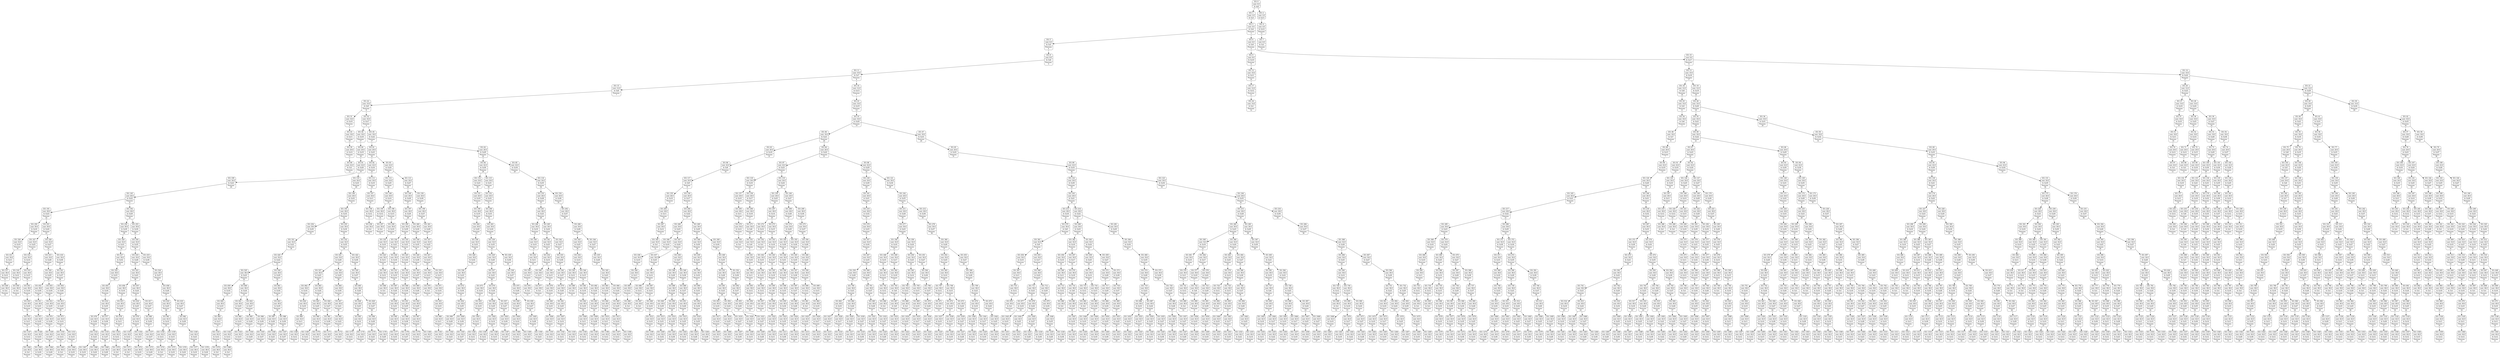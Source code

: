 digraph g {
node [shape = Mrecord];
nodo0[label="{EO: 0|cost: 0.0|A: null}"]
nodo1[label="{EO: 1|cost: 2.0|A: Go3}"]
nodo3[label="{EO: 3|cost: 4.0|A: Go4|Posicion:\n3}"]
nodo5[label="{EO: 5|cost: 6.0|A: Go5|Posicion:\n4}"]
nodo8[label="{EO: 8|cost: 8.0|A: Go6|Posicion:\n5}"]
nodo11[label="{EO: 11|cost: 10.0|A: Go7|Posicion:\n6}"]
nodo15[label="{EO: 15|cost: 12.0|A: Go8|Posicion:\n7}"]
nodo22[label="{EO: 22|cost: 14.0|A: Go9|Posicion:\n8}"]
nodo31[label="{EO: 31|cost: 16.0|A: Go10|Posicion:\n9}"]
nodo43[label="{EO: 43|cost: 18.0|A: Go11|Posicion:\n10}"]
nodo59[label="{EO: 59|cost: 20.0|A: Go12|Posicion:\n11}"]
nodo80[label="{EO: 80|cost: 22.0|A: Go1|Posicion:\n12}"]

nodo59 -> nodo80;

nodo43 -> nodo59;

nodo31 -> nodo43;

nodo22 -> nodo31;
nodo32[label="{EO: 32|cost: 16.0|A: Go17|Posicion:\n9}"]
nodo44[label="{EO: 44|cost: 18.0|A: Go18|Posicion:\n17}"]
nodo60[label="{EO: 60|cost: 20.0|A: Go19|Posicion:\n18}"]
nodo81[label="{EO: 81|cost: 22.0|A: Go20|Posicion:\n19}"]
nodo109[label="{EO: 109|cost: 24.0|A: Go21|Posicion:\n20}"]
nodo145[label="{EO: 145|cost: 26.0|A: Go22|Posicion:\n21}"]
nodo191[label="{EO: 191|cost: 28.0|A: Go23|Posicion:\n22}"]
nodo250[label="{EO: 250|cost: 30.0|A: Go16|Posicion:\n23}"]
nodo326[label="{EO: 326|cost: 32.0|A: Go10|Posicion:\n16}"]
nodo413[label="{EO: 413|cost: 34.0|A: Go11|Posicion:\n10}"]
nodo517[label="{EO: 517|cost: 36.0|A: Go12|Posicion:\n11}"]
nodo649[label="{EO: 649|cost: 38.0|A: Go1|Posicion:\n12}"]

nodo517 -> nodo649;

nodo413 -> nodo517;

nodo326 -> nodo413;

nodo250 -> nodo326;

nodo191 -> nodo250;
nodo251[label="{EO: 251|cost: 30.0|A: Go24|Posicion:\n23}"]
nodo327[label="{EO: 327|cost: 32.0|A: Go25|Posicion:\n24}"]
nodo414[label="{EO: 414|cost: 34.0|A: Go14|Posicion:\n25}"]
nodo518[label="{EO: 518|cost: 36.0|A: Go12|Posicion:\n14}"]
nodo650[label="{EO: 650|cost: 38.0|A: Go1|Posicion:\n12}"]

nodo518 -> nodo650;

nodo414 -> nodo518;
nodo519[label="{EO: 519|cost: 36.0|A: Go15|Posicion:\n14}"]
nodo651[label="{EO: 651|cost: 38.0|A: Go16|Posicion:\n15}"]
nodo810[label="{EO: 810|cost: 40.0|A: Go10|Posicion:\n16}"]
nodo972[label="{EO: 972|cost: 42.0|A: Go11|Posicion:\n10}"]
nodo1147[label="{EO: 1147|cost: 44.0|A: Go12|Posicion:\n11}"]
nodo1362[label="{EO: 1362|cost: 46.0|A: Go1|Posicion:\n12}"]

nodo1147 -> nodo1362;

nodo972 -> nodo1147;

nodo810 -> nodo972;

nodo651 -> nodo810;

nodo519 -> nodo651;

nodo414 -> nodo519;

nodo327 -> nodo414;

nodo251 -> nodo327;
nodo328[label="{EO: 328|cost: 32.0|A: Go27|Posicion:\n24}"]
nodo415[label="{EO: 415|cost: 34.0|A: Go28|Posicion:\n27}"]
nodo520[label="{EO: 520|cost: 36.0|A: Go29|Posicion:\n28}"]
nodo652[label="{EO: 652|cost: 38.0|A: Go30|Posicion:\n29}"]
nodo811[label="{EO: 811|cost: 40.0|A: Go31|Posicion:\n30}"]
nodo973[label="{EO: 973|cost: 42.0|A: Go32|Posicion:\n31}"]
nodo1148[label="{EO: 1148|cost: 44.0|A: Go33|Posicion:\n32}"]
nodo1363[label="{EO: 1363|cost: 46.0|A: Go34|Posicion:\n33}"]

nodo1148 -> nodo1363;

nodo973 -> nodo1148;

nodo811 -> nodo973;

nodo652 -> nodo811;

nodo520 -> nodo652;
nodo653[label="{EO: 653|cost: 38.0|A: Go34|Posicion:\n29}"]
nodo812[label="{EO: 812|cost: 40.0|A: Go35|Posicion:\n34}"]
nodo974[label="{EO: 974|cost: 42.0|A: Go36|Posicion:\n35}"]
nodo1149[label="{EO: 1149|cost: 44.0|A: Go37|Posicion:\n36}"]
nodo1364[label="{EO: 1364|cost: 46.0|A: Go26|Posicion:\n37}"]

nodo1149 -> nodo1364;

nodo974 -> nodo1149;

nodo812 -> nodo974;

nodo653 -> nodo812;

nodo520 -> nodo653;

nodo415 -> nodo520;

nodo328 -> nodo415;
nodo416[label="{EO: 416|cost: 34.0|A: Go36|Posicion:\n27}"]
nodo521[label="{EO: 521|cost: 36.0|A: Go37|Posicion:\n36}"]
nodo654[label="{EO: 654|cost: 38.0|A: Go26|Posicion:\n37}"]
nodo813[label="{EO: 813|cost: 40.0|A: Go25|Posicion:\n26}"]
nodo975[label="{EO: 975|cost: 42.0|A: Go14|Posicion:\n25}"]
nodo1150[label="{EO: 1150|cost: 44.0|A: Go12|Posicion:\n14}"]
nodo1365[label="{EO: 1365|cost: 46.0|A: Go1|Posicion:\n12}"]

nodo1150 -> nodo1365;

nodo975 -> nodo1150;
nodo1151[label="{EO: 1151|cost: 44.0|A: Go15|Posicion:\n14}"]
nodo1366[label="{EO: 1366|cost: 46.0|A: Go16|Posicion:\n15}"]

nodo1151 -> nodo1366;

nodo975 -> nodo1151;

nodo813 -> nodo975;

nodo654 -> nodo813;

nodo521 -> nodo654;

nodo416 -> nodo521;

nodo328 -> nodo416;

nodo251 -> nodo328;

nodo191 -> nodo251;

nodo145 -> nodo191;
nodo192[label="{EO: 192|cost: 28.0|A: Go29|Posicion:\n22}"]
nodo252[label="{EO: 252|cost: 30.0|A: Go30|Posicion:\n29}"]
nodo329[label="{EO: 329|cost: 32.0|A: Go31|Posicion:\n30}"]
nodo417[label="{EO: 417|cost: 34.0|A: Go32|Posicion:\n31}"]
nodo522[label="{EO: 522|cost: 36.0|A: Go33|Posicion:\n32}"]
nodo655[label="{EO: 655|cost: 38.0|A: Go34|Posicion:\n33}"]
nodo814[label="{EO: 814|cost: 40.0|A: Go35|Posicion:\n34}"]
nodo976[label="{EO: 976|cost: 42.0|A: Go28|Posicion:\n35}"]
nodo1152[label="{EO: 1152|cost: 44.0|A: Go23|Posicion:\n28}"]
nodo1367[label="{EO: 1367|cost: 46.0|A: Go16|Posicion:\n23}"]

nodo1152 -> nodo1367;
nodo1368[label="{EO: 1368|cost: 46.0|A: Go24|Posicion:\n23}"]

nodo1152 -> nodo1368;

nodo976 -> nodo1152;

nodo814 -> nodo976;
nodo977[label="{EO: 977|cost: 42.0|A: Go36|Posicion:\n35}"]
nodo1153[label="{EO: 1153|cost: 44.0|A: Go37|Posicion:\n36}"]
nodo1369[label="{EO: 1369|cost: 46.0|A: Go26|Posicion:\n37}"]

nodo1153 -> nodo1369;

nodo977 -> nodo1153;

nodo814 -> nodo977;

nodo655 -> nodo814;

nodo522 -> nodo655;

nodo417 -> nodo522;

nodo329 -> nodo417;

nodo252 -> nodo329;

nodo192 -> nodo252;
nodo253[label="{EO: 253|cost: 30.0|A: Go34|Posicion:\n29}"]
nodo330[label="{EO: 330|cost: 32.0|A: Go35|Posicion:\n34}"]
nodo418[label="{EO: 418|cost: 34.0|A: Go28|Posicion:\n35}"]
nodo523[label="{EO: 523|cost: 36.0|A: Go23|Posicion:\n28}"]
nodo656[label="{EO: 656|cost: 38.0|A: Go16|Posicion:\n23}"]
nodo815[label="{EO: 815|cost: 40.0|A: Go10|Posicion:\n16}"]
nodo978[label="{EO: 978|cost: 42.0|A: Go11|Posicion:\n10}"]
nodo1154[label="{EO: 1154|cost: 44.0|A: Go12|Posicion:\n11}"]
nodo1370[label="{EO: 1370|cost: 46.0|A: Go1|Posicion:\n12}"]

nodo1154 -> nodo1370;

nodo978 -> nodo1154;

nodo815 -> nodo978;

nodo656 -> nodo815;

nodo523 -> nodo656;
nodo657[label="{EO: 657|cost: 38.0|A: Go24|Posicion:\n23}"]
nodo816[label="{EO: 816|cost: 40.0|A: Go25|Posicion:\n24}"]
nodo979[label="{EO: 979|cost: 42.0|A: Go14|Posicion:\n25}"]
nodo1155[label="{EO: 1155|cost: 44.0|A: Go12|Posicion:\n14}"]
nodo1371[label="{EO: 1371|cost: 46.0|A: Go1|Posicion:\n12}"]

nodo1155 -> nodo1371;

nodo979 -> nodo1155;
nodo1156[label="{EO: 1156|cost: 44.0|A: Go15|Posicion:\n14}"]
nodo1372[label="{EO: 1372|cost: 46.0|A: Go16|Posicion:\n15}"]

nodo1156 -> nodo1372;

nodo979 -> nodo1156;

nodo816 -> nodo979;

nodo657 -> nodo816;
nodo817[label="{EO: 817|cost: 40.0|A: Go27|Posicion:\n24}"]
nodo980[label="{EO: 980|cost: 42.0|A: Go36|Posicion:\n27}"]
nodo1157[label="{EO: 1157|cost: 44.0|A: Go37|Posicion:\n36}"]
nodo1373[label="{EO: 1373|cost: 46.0|A: Go26|Posicion:\n37}"]

nodo1157 -> nodo1373;

nodo980 -> nodo1157;

nodo817 -> nodo980;

nodo657 -> nodo817;

nodo523 -> nodo657;

nodo418 -> nodo523;

nodo330 -> nodo418;
nodo419[label="{EO: 419|cost: 34.0|A: Go36|Posicion:\n35}"]
nodo524[label="{EO: 524|cost: 36.0|A: Go37|Posicion:\n36}"]
nodo658[label="{EO: 658|cost: 38.0|A: Go26|Posicion:\n37}"]
nodo818[label="{EO: 818|cost: 40.0|A: Go25|Posicion:\n26}"]
nodo981[label="{EO: 981|cost: 42.0|A: Go14|Posicion:\n25}"]
nodo1158[label="{EO: 1158|cost: 44.0|A: Go12|Posicion:\n14}"]
nodo1374[label="{EO: 1374|cost: 46.0|A: Go1|Posicion:\n12}"]

nodo1158 -> nodo1374;

nodo981 -> nodo1158;
nodo1159[label="{EO: 1159|cost: 44.0|A: Go15|Posicion:\n14}"]
nodo1375[label="{EO: 1375|cost: 46.0|A: Go16|Posicion:\n15}"]

nodo1159 -> nodo1375;
nodo1376[label="{EO: 1376|cost: 46.0|A: Go24|Posicion:\n15}"]

nodo1159 -> nodo1376;

nodo981 -> nodo1159;

nodo818 -> nodo981;

nodo658 -> nodo818;
nodo819[label="{EO: 819|cost: 40.0|A: Go27|Posicion:\n26}"]
nodo982[label="{EO: 982|cost: 42.0|A: Go28|Posicion:\n27}"]
nodo1160[label="{EO: 1160|cost: 44.0|A: Go23|Posicion:\n28}"]
nodo1377[label="{EO: 1377|cost: 46.0|A: Go16|Posicion:\n23}"]

nodo1160 -> nodo1377;
nodo1378[label="{EO: 1378|cost: 46.0|A: Go24|Posicion:\n23}"]

nodo1160 -> nodo1378;

nodo982 -> nodo1160;

nodo819 -> nodo982;

nodo658 -> nodo819;

nodo524 -> nodo658;

nodo419 -> nodo524;

nodo330 -> nodo419;

nodo253 -> nodo330;

nodo192 -> nodo253;

nodo145 -> nodo192;

nodo109 -> nodo145;

nodo81 -> nodo109;
nodo110[label="{EO: 110|cost: 24.0|A: Go31|Posicion:\n20}"]
nodo146[label="{EO: 146|cost: 26.0|A: Go32|Posicion:\n31}"]
nodo193[label="{EO: 193|cost: 28.0|A: Go33|Posicion:\n32}"]
nodo254[label="{EO: 254|cost: 30.0|A: Go30|Posicion:\n33}"]
nodo331[label="{EO: 331|cost: 32.0|A: Go21|Posicion:\n30}"]
nodo420[label="{EO: 420|cost: 34.0|A: Go22|Posicion:\n21}"]
nodo525[label="{EO: 525|cost: 36.0|A: Go23|Posicion:\n22}"]
nodo659[label="{EO: 659|cost: 38.0|A: Go16|Posicion:\n23}"]
nodo820[label="{EO: 820|cost: 40.0|A: Go10|Posicion:\n16}"]
nodo983[label="{EO: 983|cost: 42.0|A: Go11|Posicion:\n10}"]
nodo1161[label="{EO: 1161|cost: 44.0|A: Go12|Posicion:\n11}"]
nodo1379[label="{EO: 1379|cost: 46.0|A: Go1|Posicion:\n12}"]

nodo1161 -> nodo1379;

nodo983 -> nodo1161;

nodo820 -> nodo983;

nodo659 -> nodo820;

nodo525 -> nodo659;
nodo660[label="{EO: 660|cost: 38.0|A: Go24|Posicion:\n23}"]
nodo821[label="{EO: 821|cost: 40.0|A: Go25|Posicion:\n24}"]
nodo984[label="{EO: 984|cost: 42.0|A: Go14|Posicion:\n25}"]
nodo1162[label="{EO: 1162|cost: 44.0|A: Go12|Posicion:\n14}"]
nodo1380[label="{EO: 1380|cost: 46.0|A: Go1|Posicion:\n12}"]

nodo1162 -> nodo1380;

nodo984 -> nodo1162;
nodo1163[label="{EO: 1163|cost: 44.0|A: Go15|Posicion:\n14}"]

nodo984 -> nodo1163;

nodo821 -> nodo984;

nodo660 -> nodo821;
nodo822[label="{EO: 822|cost: 40.0|A: Go27|Posicion:\n24}"]
nodo985[label="{EO: 985|cost: 42.0|A: Go28|Posicion:\n27}"]
nodo1164[label="{EO: 1164|cost: 44.0|A: Go29|Posicion:\n28}"]

nodo985 -> nodo1164;

nodo822 -> nodo985;
nodo986[label="{EO: 986|cost: 42.0|A: Go36|Posicion:\n27}"]
nodo1165[label="{EO: 1165|cost: 44.0|A: Go37|Posicion:\n36}"]

nodo986 -> nodo1165;

nodo822 -> nodo986;

nodo660 -> nodo822;

nodo525 -> nodo660;

nodo420 -> nodo525;
nodo526[label="{EO: 526|cost: 36.0|A: Go29|Posicion:\n22}"]
nodo661[label="{EO: 661|cost: 38.0|A: Go34|Posicion:\n29}"]
nodo823[label="{EO: 823|cost: 40.0|A: Go35|Posicion:\n34}"]
nodo987[label="{EO: 987|cost: 42.0|A: Go28|Posicion:\n35}"]
nodo1166[label="{EO: 1166|cost: 44.0|A: Go23|Posicion:\n28}"]

nodo987 -> nodo1166;

nodo823 -> nodo987;
nodo988[label="{EO: 988|cost: 42.0|A: Go36|Posicion:\n35}"]
nodo1167[label="{EO: 1167|cost: 44.0|A: Go37|Posicion:\n36}"]

nodo988 -> nodo1167;

nodo823 -> nodo988;

nodo661 -> nodo823;

nodo526 -> nodo661;

nodo420 -> nodo526;

nodo331 -> nodo420;

nodo254 -> nodo331;

nodo193 -> nodo254;
nodo255[label="{EO: 255|cost: 30.0|A: Go34|Posicion:\n33}"]
nodo332[label="{EO: 332|cost: 32.0|A: Go35|Posicion:\n34}"]
nodo421[label="{EO: 421|cost: 34.0|A: Go28|Posicion:\n35}"]
nodo527[label="{EO: 527|cost: 36.0|A: Go23|Posicion:\n28}"]
nodo662[label="{EO: 662|cost: 38.0|A: Go16|Posicion:\n23}"]
nodo824[label="{EO: 824|cost: 40.0|A: Go10|Posicion:\n16}"]
nodo989[label="{EO: 989|cost: 42.0|A: Go11|Posicion:\n10}"]
nodo1168[label="{EO: 1168|cost: 44.0|A: Go12|Posicion:\n11}"]

nodo989 -> nodo1168;

nodo824 -> nodo989;

nodo662 -> nodo824;

nodo527 -> nodo662;
nodo663[label="{EO: 663|cost: 38.0|A: Go24|Posicion:\n23}"]
nodo825[label="{EO: 825|cost: 40.0|A: Go25|Posicion:\n24}"]
nodo990[label="{EO: 990|cost: 42.0|A: Go14|Posicion:\n25}"]
nodo1169[label="{EO: 1169|cost: 44.0|A: Go12|Posicion:\n14}"]

nodo990 -> nodo1169;
nodo1170[label="{EO: 1170|cost: 44.0|A: Go15|Posicion:\n14}"]

nodo990 -> nodo1170;

nodo825 -> nodo990;

nodo663 -> nodo825;
nodo826[label="{EO: 826|cost: 40.0|A: Go27|Posicion:\n24}"]
nodo991[label="{EO: 991|cost: 42.0|A: Go36|Posicion:\n27}"]
nodo1171[label="{EO: 1171|cost: 44.0|A: Go37|Posicion:\n36}"]

nodo991 -> nodo1171;

nodo826 -> nodo991;

nodo663 -> nodo826;

nodo527 -> nodo663;

nodo421 -> nodo527;
nodo528[label="{EO: 528|cost: 36.0|A: Go29|Posicion:\n28}"]
nodo664[label="{EO: 664|cost: 38.0|A: Go30|Posicion:\n29}"]
nodo827[label="{EO: 827|cost: 40.0|A: Go21|Posicion:\n30}"]
nodo992[label="{EO: 992|cost: 42.0|A: Go22|Posicion:\n21}"]
nodo1172[label="{EO: 1172|cost: 44.0|A: Go23|Posicion:\n22}"]

nodo992 -> nodo1172;

nodo827 -> nodo992;

nodo664 -> nodo827;

nodo528 -> nodo664;

nodo421 -> nodo528;

nodo332 -> nodo421;
nodo422[label="{EO: 422|cost: 34.0|A: Go36|Posicion:\n35}"]
nodo529[label="{EO: 529|cost: 36.0|A: Go37|Posicion:\n36}"]
nodo665[label="{EO: 665|cost: 38.0|A: Go26|Posicion:\n37}"]
nodo828[label="{EO: 828|cost: 40.0|A: Go25|Posicion:\n26}"]
nodo993[label="{EO: 993|cost: 42.0|A: Go14|Posicion:\n25}"]
nodo1173[label="{EO: 1173|cost: 44.0|A: Go12|Posicion:\n14}"]

nodo993 -> nodo1173;
nodo1174[label="{EO: 1174|cost: 44.0|A: Go15|Posicion:\n14}"]

nodo993 -> nodo1174;

nodo828 -> nodo993;

nodo665 -> nodo828;
nodo829[label="{EO: 829|cost: 40.0|A: Go27|Posicion:\n26}"]
nodo994[label="{EO: 994|cost: 42.0|A: Go28|Posicion:\n27}"]
nodo1175[label="{EO: 1175|cost: 44.0|A: Go23|Posicion:\n28}"]

nodo994 -> nodo1175;
nodo1176[label="{EO: 1176|cost: 44.0|A: Go29|Posicion:\n28}"]

nodo994 -> nodo1176;

nodo829 -> nodo994;

nodo665 -> nodo829;

nodo529 -> nodo665;

nodo422 -> nodo529;

nodo332 -> nodo422;

nodo255 -> nodo332;

nodo193 -> nodo255;

nodo146 -> nodo193;

nodo110 -> nodo146;

nodo81 -> nodo110;

nodo60 -> nodo81;

nodo44 -> nodo60;

nodo32 -> nodo44;
nodo45[label="{EO: 45|cost: 18.0|A: Go22|Posicion:\n17}"]
nodo61[label="{EO: 61|cost: 20.0|A: Go23|Posicion:\n22}"]
nodo82[label="{EO: 82|cost: 22.0|A: Go16|Posicion:\n23}"]
nodo111[label="{EO: 111|cost: 24.0|A: Go10|Posicion:\n16}"]
nodo147[label="{EO: 147|cost: 26.0|A: Go11|Posicion:\n10}"]
nodo194[label="{EO: 194|cost: 28.0|A: Go12|Posicion:\n11}"]
nodo256[label="{EO: 256|cost: 30.0|A: Go1|Posicion:\n12}"]

nodo194 -> nodo256;

nodo147 -> nodo194;

nodo111 -> nodo147;

nodo82 -> nodo111;

nodo61 -> nodo82;
nodo83[label="{EO: 83|cost: 22.0|A: Go24|Posicion:\n23}"]
nodo112[label="{EO: 112|cost: 24.0|A: Go25|Posicion:\n24}"]
nodo148[label="{EO: 148|cost: 26.0|A: Go14|Posicion:\n25}"]
nodo195[label="{EO: 195|cost: 28.0|A: Go12|Posicion:\n14}"]
nodo257[label="{EO: 257|cost: 30.0|A: Go1|Posicion:\n12}"]

nodo195 -> nodo257;

nodo148 -> nodo195;
nodo196[label="{EO: 196|cost: 28.0|A: Go15|Posicion:\n14}"]
nodo258[label="{EO: 258|cost: 30.0|A: Go16|Posicion:\n15}"]
nodo333[label="{EO: 333|cost: 32.0|A: Go10|Posicion:\n16}"]
nodo423[label="{EO: 423|cost: 34.0|A: Go11|Posicion:\n10}"]
nodo530[label="{EO: 530|cost: 36.0|A: Go12|Posicion:\n11}"]
nodo666[label="{EO: 666|cost: 38.0|A: Go1|Posicion:\n12}"]

nodo530 -> nodo666;

nodo423 -> nodo530;

nodo333 -> nodo423;

nodo258 -> nodo333;

nodo196 -> nodo258;

nodo148 -> nodo196;

nodo112 -> nodo148;

nodo83 -> nodo112;
nodo113[label="{EO: 113|cost: 24.0|A: Go27|Posicion:\n24}"]
nodo149[label="{EO: 149|cost: 26.0|A: Go28|Posicion:\n27}"]
nodo197[label="{EO: 197|cost: 28.0|A: Go29|Posicion:\n28}"]
nodo259[label="{EO: 259|cost: 30.0|A: Go30|Posicion:\n29}"]
nodo334[label="{EO: 334|cost: 32.0|A: Go21|Posicion:\n30}"]
nodo424[label="{EO: 424|cost: 34.0|A: Go18|Posicion:\n21}"]
nodo531[label="{EO: 531|cost: 36.0|A: Go19|Posicion:\n18}"]
nodo667[label="{EO: 667|cost: 38.0|A: Go20|Posicion:\n19}"]
nodo830[label="{EO: 830|cost: 40.0|A: Go31|Posicion:\n20}"]
nodo995[label="{EO: 995|cost: 42.0|A: Go32|Posicion:\n31}"]
nodo1177[label="{EO: 1177|cost: 44.0|A: Go33|Posicion:\n32}"]

nodo995 -> nodo1177;

nodo830 -> nodo995;

nodo667 -> nodo830;

nodo531 -> nodo667;

nodo424 -> nodo531;

nodo334 -> nodo424;

nodo259 -> nodo334;
nodo335[label="{EO: 335|cost: 32.0|A: Go31|Posicion:\n30}"]
nodo425[label="{EO: 425|cost: 34.0|A: Go32|Posicion:\n31}"]
nodo532[label="{EO: 532|cost: 36.0|A: Go33|Posicion:\n32}"]
nodo668[label="{EO: 668|cost: 38.0|A: Go34|Posicion:\n33}"]
nodo831[label="{EO: 831|cost: 40.0|A: Go35|Posicion:\n34}"]
nodo996[label="{EO: 996|cost: 42.0|A: Go36|Posicion:\n35}"]
nodo1178[label="{EO: 1178|cost: 44.0|A: Go37|Posicion:\n36}"]

nodo996 -> nodo1178;

nodo831 -> nodo996;

nodo668 -> nodo831;

nodo532 -> nodo668;

nodo425 -> nodo532;

nodo335 -> nodo425;

nodo259 -> nodo335;

nodo197 -> nodo259;
nodo260[label="{EO: 260|cost: 30.0|A: Go34|Posicion:\n29}"]
nodo336[label="{EO: 336|cost: 32.0|A: Go35|Posicion:\n34}"]
nodo426[label="{EO: 426|cost: 34.0|A: Go36|Posicion:\n35}"]
nodo533[label="{EO: 533|cost: 36.0|A: Go37|Posicion:\n36}"]
nodo669[label="{EO: 669|cost: 38.0|A: Go26|Posicion:\n37}"]
nodo832[label="{EO: 832|cost: 40.0|A: Go25|Posicion:\n26}"]
nodo997[label="{EO: 997|cost: 42.0|A: Go14|Posicion:\n25}"]
nodo1179[label="{EO: 1179|cost: 44.0|A: Go12|Posicion:\n14}"]

nodo997 -> nodo1179;
nodo1180[label="{EO: 1180|cost: 44.0|A: Go15|Posicion:\n14}"]

nodo997 -> nodo1180;

nodo832 -> nodo997;

nodo669 -> nodo832;

nodo533 -> nodo669;

nodo426 -> nodo533;

nodo336 -> nodo426;

nodo260 -> nodo336;

nodo197 -> nodo260;

nodo149 -> nodo197;

nodo113 -> nodo149;
nodo150[label="{EO: 150|cost: 26.0|A: Go36|Posicion:\n27}"]
nodo198[label="{EO: 198|cost: 28.0|A: Go37|Posicion:\n36}"]
nodo261[label="{EO: 261|cost: 30.0|A: Go26|Posicion:\n37}"]
nodo337[label="{EO: 337|cost: 32.0|A: Go25|Posicion:\n26}"]
nodo427[label="{EO: 427|cost: 34.0|A: Go14|Posicion:\n25}"]
nodo534[label="{EO: 534|cost: 36.0|A: Go12|Posicion:\n14}"]
nodo670[label="{EO: 670|cost: 38.0|A: Go1|Posicion:\n12}"]

nodo534 -> nodo670;

nodo427 -> nodo534;
nodo535[label="{EO: 535|cost: 36.0|A: Go15|Posicion:\n14}"]
nodo671[label="{EO: 671|cost: 38.0|A: Go16|Posicion:\n15}"]
nodo833[label="{EO: 833|cost: 40.0|A: Go10|Posicion:\n16}"]
nodo998[label="{EO: 998|cost: 42.0|A: Go11|Posicion:\n10}"]
nodo1181[label="{EO: 1181|cost: 44.0|A: Go12|Posicion:\n11}"]

nodo998 -> nodo1181;

nodo833 -> nodo998;

nodo671 -> nodo833;

nodo535 -> nodo671;

nodo427 -> nodo535;

nodo337 -> nodo427;

nodo261 -> nodo337;

nodo198 -> nodo261;

nodo150 -> nodo198;

nodo113 -> nodo150;

nodo83 -> nodo113;

nodo61 -> nodo83;

nodo45 -> nodo61;
nodo62[label="{EO: 62|cost: 20.0|A: Go29|Posicion:\n22}"]
nodo84[label="{EO: 84|cost: 22.0|A: Go30|Posicion:\n29}"]
nodo114[label="{EO: 114|cost: 24.0|A: Go21|Posicion:\n30}"]
nodo151[label="{EO: 151|cost: 26.0|A: Go18|Posicion:\n21}"]
nodo199[label="{EO: 199|cost: 28.0|A: Go19|Posicion:\n18}"]
nodo262[label="{EO: 262|cost: 30.0|A: Go20|Posicion:\n19}"]
nodo338[label="{EO: 338|cost: 32.0|A: Go31|Posicion:\n20}"]
nodo428[label="{EO: 428|cost: 34.0|A: Go32|Posicion:\n31}"]
nodo536[label="{EO: 536|cost: 36.0|A: Go33|Posicion:\n32}"]
nodo672[label="{EO: 672|cost: 38.0|A: Go34|Posicion:\n33}"]
nodo834[label="{EO: 834|cost: 40.0|A: Go35|Posicion:\n34}"]
nodo999[label="{EO: 999|cost: 42.0|A: Go28|Posicion:\n35}"]
nodo1182[label="{EO: 1182|cost: 44.0|A: Go23|Posicion:\n28}"]

nodo999 -> nodo1182;

nodo834 -> nodo999;
nodo1000[label="{EO: 1000|cost: 42.0|A: Go36|Posicion:\n35}"]
nodo1183[label="{EO: 1183|cost: 44.0|A: Go37|Posicion:\n36}"]

nodo1000 -> nodo1183;

nodo834 -> nodo1000;

nodo672 -> nodo834;

nodo536 -> nodo672;

nodo428 -> nodo536;

nodo338 -> nodo428;

nodo262 -> nodo338;

nodo199 -> nodo262;

nodo151 -> nodo199;

nodo114 -> nodo151;

nodo84 -> nodo114;
nodo115[label="{EO: 115|cost: 24.0|A: Go31|Posicion:\n30}"]
nodo152[label="{EO: 152|cost: 26.0|A: Go32|Posicion:\n31}"]
nodo200[label="{EO: 200|cost: 28.0|A: Go33|Posicion:\n32}"]
nodo263[label="{EO: 263|cost: 30.0|A: Go34|Posicion:\n33}"]
nodo339[label="{EO: 339|cost: 32.0|A: Go35|Posicion:\n34}"]
nodo429[label="{EO: 429|cost: 34.0|A: Go28|Posicion:\n35}"]
nodo537[label="{EO: 537|cost: 36.0|A: Go23|Posicion:\n28}"]
nodo673[label="{EO: 673|cost: 38.0|A: Go16|Posicion:\n23}"]
nodo835[label="{EO: 835|cost: 40.0|A: Go10|Posicion:\n16}"]
nodo1001[label="{EO: 1001|cost: 42.0|A: Go11|Posicion:\n10}"]
nodo1184[label="{EO: 1184|cost: 44.0|A: Go12|Posicion:\n11}"]

nodo1001 -> nodo1184;

nodo835 -> nodo1001;

nodo673 -> nodo835;

nodo537 -> nodo673;
nodo674[label="{EO: 674|cost: 38.0|A: Go24|Posicion:\n23}"]
nodo836[label="{EO: 836|cost: 40.0|A: Go25|Posicion:\n24}"]
nodo1002[label="{EO: 1002|cost: 42.0|A: Go14|Posicion:\n25}"]
nodo1185[label="{EO: 1185|cost: 44.0|A: Go12|Posicion:\n14}"]

nodo1002 -> nodo1185;
nodo1186[label="{EO: 1186|cost: 44.0|A: Go15|Posicion:\n14}"]

nodo1002 -> nodo1186;

nodo836 -> nodo1002;

nodo674 -> nodo836;
nodo837[label="{EO: 837|cost: 40.0|A: Go27|Posicion:\n24}"]
nodo1003[label="{EO: 1003|cost: 42.0|A: Go36|Posicion:\n27}"]
nodo1187[label="{EO: 1187|cost: 44.0|A: Go37|Posicion:\n36}"]

nodo1003 -> nodo1187;

nodo837 -> nodo1003;

nodo674 -> nodo837;

nodo537 -> nodo674;

nodo429 -> nodo537;

nodo339 -> nodo429;
nodo430[label="{EO: 430|cost: 34.0|A: Go36|Posicion:\n35}"]
nodo538[label="{EO: 538|cost: 36.0|A: Go37|Posicion:\n36}"]
nodo675[label="{EO: 675|cost: 38.0|A: Go26|Posicion:\n37}"]
nodo838[label="{EO: 838|cost: 40.0|A: Go25|Posicion:\n26}"]
nodo1004[label="{EO: 1004|cost: 42.0|A: Go14|Posicion:\n25}"]
nodo1188[label="{EO: 1188|cost: 44.0|A: Go12|Posicion:\n14}"]

nodo1004 -> nodo1188;
nodo1189[label="{EO: 1189|cost: 44.0|A: Go15|Posicion:\n14}"]

nodo1004 -> nodo1189;

nodo838 -> nodo1004;

nodo675 -> nodo838;
nodo839[label="{EO: 839|cost: 40.0|A: Go27|Posicion:\n26}"]
nodo1005[label="{EO: 1005|cost: 42.0|A: Go28|Posicion:\n27}"]
nodo1190[label="{EO: 1190|cost: 44.0|A: Go23|Posicion:\n28}"]

nodo1005 -> nodo1190;

nodo839 -> nodo1005;

nodo675 -> nodo839;

nodo538 -> nodo675;

nodo430 -> nodo538;

nodo339 -> nodo430;

nodo263 -> nodo339;

nodo200 -> nodo263;

nodo152 -> nodo200;

nodo115 -> nodo152;

nodo84 -> nodo115;

nodo62 -> nodo84;
nodo85[label="{EO: 85|cost: 22.0|A: Go34|Posicion:\n29}"]
nodo116[label="{EO: 116|cost: 24.0|A: Go35|Posicion:\n34}"]
nodo153[label="{EO: 153|cost: 26.0|A: Go28|Posicion:\n35}"]
nodo201[label="{EO: 201|cost: 28.0|A: Go23|Posicion:\n28}"]
nodo264[label="{EO: 264|cost: 30.0|A: Go16|Posicion:\n23}"]
nodo340[label="{EO: 340|cost: 32.0|A: Go10|Posicion:\n16}"]
nodo431[label="{EO: 431|cost: 34.0|A: Go11|Posicion:\n10}"]
nodo539[label="{EO: 539|cost: 36.0|A: Go12|Posicion:\n11}"]
nodo676[label="{EO: 676|cost: 38.0|A: Go1|Posicion:\n12}"]

nodo539 -> nodo676;

nodo431 -> nodo539;

nodo340 -> nodo431;

nodo264 -> nodo340;

nodo201 -> nodo264;
nodo265[label="{EO: 265|cost: 30.0|A: Go24|Posicion:\n23}"]
nodo341[label="{EO: 341|cost: 32.0|A: Go25|Posicion:\n24}"]
nodo432[label="{EO: 432|cost: 34.0|A: Go14|Posicion:\n25}"]
nodo540[label="{EO: 540|cost: 36.0|A: Go12|Posicion:\n14}"]
nodo677[label="{EO: 677|cost: 38.0|A: Go1|Posicion:\n12}"]

nodo540 -> nodo677;

nodo432 -> nodo540;
nodo541[label="{EO: 541|cost: 36.0|A: Go15|Posicion:\n14}"]
nodo678[label="{EO: 678|cost: 38.0|A: Go16|Posicion:\n15}"]
nodo840[label="{EO: 840|cost: 40.0|A: Go10|Posicion:\n16}"]
nodo1006[label="{EO: 1006|cost: 42.0|A: Go11|Posicion:\n10}"]
nodo1191[label="{EO: 1191|cost: 44.0|A: Go12|Posicion:\n11}"]

nodo1006 -> nodo1191;

nodo840 -> nodo1006;

nodo678 -> nodo840;

nodo541 -> nodo678;

nodo432 -> nodo541;

nodo341 -> nodo432;

nodo265 -> nodo341;
nodo342[label="{EO: 342|cost: 32.0|A: Go27|Posicion:\n24}"]
nodo433[label="{EO: 433|cost: 34.0|A: Go36|Posicion:\n27}"]
nodo542[label="{EO: 542|cost: 36.0|A: Go37|Posicion:\n36}"]
nodo679[label="{EO: 679|cost: 38.0|A: Go26|Posicion:\n37}"]
nodo841[label="{EO: 841|cost: 40.0|A: Go25|Posicion:\n26}"]
nodo1007[label="{EO: 1007|cost: 42.0|A: Go14|Posicion:\n25}"]
nodo1192[label="{EO: 1192|cost: 44.0|A: Go12|Posicion:\n14}"]

nodo1007 -> nodo1192;
nodo1193[label="{EO: 1193|cost: 44.0|A: Go15|Posicion:\n14}"]

nodo1007 -> nodo1193;

nodo841 -> nodo1007;

nodo679 -> nodo841;

nodo542 -> nodo679;

nodo433 -> nodo542;

nodo342 -> nodo433;

nodo265 -> nodo342;

nodo201 -> nodo265;

nodo153 -> nodo201;

nodo116 -> nodo153;
nodo154[label="{EO: 154|cost: 26.0|A: Go36|Posicion:\n35}"]
nodo202[label="{EO: 202|cost: 28.0|A: Go37|Posicion:\n36}"]
nodo266[label="{EO: 266|cost: 30.0|A: Go26|Posicion:\n37}"]
nodo343[label="{EO: 343|cost: 32.0|A: Go25|Posicion:\n26}"]
nodo434[label="{EO: 434|cost: 34.0|A: Go14|Posicion:\n25}"]
nodo543[label="{EO: 543|cost: 36.0|A: Go12|Posicion:\n14}"]
nodo680[label="{EO: 680|cost: 38.0|A: Go1|Posicion:\n12}"]

nodo543 -> nodo680;

nodo434 -> nodo543;
nodo544[label="{EO: 544|cost: 36.0|A: Go15|Posicion:\n14}"]
nodo681[label="{EO: 681|cost: 38.0|A: Go16|Posicion:\n15}"]
nodo842[label="{EO: 842|cost: 40.0|A: Go10|Posicion:\n16}"]
nodo1008[label="{EO: 1008|cost: 42.0|A: Go11|Posicion:\n10}"]
nodo1194[label="{EO: 1194|cost: 44.0|A: Go12|Posicion:\n11}"]

nodo1008 -> nodo1194;

nodo842 -> nodo1008;

nodo681 -> nodo842;

nodo544 -> nodo681;
nodo682[label="{EO: 682|cost: 38.0|A: Go24|Posicion:\n15}"]
nodo843[label="{EO: 843|cost: 40.0|A: Go27|Posicion:\n24}"]
nodo1009[label="{EO: 1009|cost: 42.0|A: Go28|Posicion:\n27}"]
nodo1195[label="{EO: 1195|cost: 44.0|A: Go23|Posicion:\n28}"]

nodo1009 -> nodo1195;

nodo843 -> nodo1009;

nodo682 -> nodo843;

nodo544 -> nodo682;

nodo434 -> nodo544;

nodo343 -> nodo434;

nodo266 -> nodo343;
nodo344[label="{EO: 344|cost: 32.0|A: Go27|Posicion:\n26}"]
nodo435[label="{EO: 435|cost: 34.0|A: Go28|Posicion:\n27}"]
nodo545[label="{EO: 545|cost: 36.0|A: Go23|Posicion:\n28}"]
nodo683[label="{EO: 683|cost: 38.0|A: Go16|Posicion:\n23}"]
nodo844[label="{EO: 844|cost: 40.0|A: Go10|Posicion:\n16}"]
nodo1010[label="{EO: 1010|cost: 42.0|A: Go11|Posicion:\n10}"]
nodo1196[label="{EO: 1196|cost: 44.0|A: Go12|Posicion:\n11}"]

nodo1010 -> nodo1196;

nodo844 -> nodo1010;

nodo683 -> nodo844;

nodo545 -> nodo683;
nodo684[label="{EO: 684|cost: 38.0|A: Go24|Posicion:\n23}"]
nodo845[label="{EO: 845|cost: 40.0|A: Go25|Posicion:\n24}"]
nodo1011[label="{EO: 1011|cost: 42.0|A: Go14|Posicion:\n25}"]
nodo1197[label="{EO: 1197|cost: 44.0|A: Go12|Posicion:\n14}"]

nodo1011 -> nodo1197;
nodo1198[label="{EO: 1198|cost: 44.0|A: Go15|Posicion:\n14}"]

nodo1011 -> nodo1198;

nodo845 -> nodo1011;

nodo684 -> nodo845;

nodo545 -> nodo684;

nodo435 -> nodo545;

nodo344 -> nodo435;

nodo266 -> nodo344;

nodo202 -> nodo266;

nodo154 -> nodo202;

nodo116 -> nodo154;

nodo85 -> nodo116;

nodo62 -> nodo85;

nodo45 -> nodo62;

nodo32 -> nodo45;

nodo22 -> nodo32;

nodo15 -> nodo22;

nodo11 -> nodo15;
nodo16[label="{EO: 16|cost: 12.0|A: Go13|Posicion:\n7}"]
nodo23[label="{EO: 23|cost: 14.0|A: Go19|Posicion:\n13}"]
nodo33[label="{EO: 33|cost: 16.0|A: Go20|Posicion:\n19}"]
nodo46[label="{EO: 46|cost: 18.0|A: Go21|Posicion:\n20}"]
nodo63[label="{EO: 63|cost: 20.0|A: Go18|Posicion:\n21}"]
nodo86[label="{EO: 86|cost: 22.0|A: Go8|Posicion:\n18}"]
nodo117[label="{EO: 117|cost: 24.0|A: Go9|Posicion:\n8}"]
nodo155[label="{EO: 155|cost: 26.0|A: Go10|Posicion:\n9}"]
nodo203[label="{EO: 203|cost: 28.0|A: Go11|Posicion:\n10}"]
nodo267[label="{EO: 267|cost: 30.0|A: Go12|Posicion:\n11}"]
nodo345[label="{EO: 345|cost: 32.0|A: Go1|Posicion:\n12}"]

nodo267 -> nodo345;

nodo203 -> nodo267;

nodo155 -> nodo203;

nodo117 -> nodo155;
nodo156[label="{EO: 156|cost: 26.0|A: Go17|Posicion:\n9}"]
nodo204[label="{EO: 204|cost: 28.0|A: Go22|Posicion:\n17}"]
nodo268[label="{EO: 268|cost: 30.0|A: Go23|Posicion:\n22}"]
nodo346[label="{EO: 346|cost: 32.0|A: Go16|Posicion:\n23}"]
nodo436[label="{EO: 436|cost: 34.0|A: Go10|Posicion:\n16}"]
nodo546[label="{EO: 546|cost: 36.0|A: Go11|Posicion:\n10}"]
nodo685[label="{EO: 685|cost: 38.0|A: Go12|Posicion:\n11}"]
nodo846[label="{EO: 846|cost: 40.0|A: Go1|Posicion:\n12}"]

nodo685 -> nodo846;

nodo546 -> nodo685;

nodo436 -> nodo546;

nodo346 -> nodo436;

nodo268 -> nodo346;
nodo347[label="{EO: 347|cost: 32.0|A: Go24|Posicion:\n23}"]
nodo437[label="{EO: 437|cost: 34.0|A: Go25|Posicion:\n24}"]
nodo547[label="{EO: 547|cost: 36.0|A: Go14|Posicion:\n25}"]
nodo686[label="{EO: 686|cost: 38.0|A: Go12|Posicion:\n14}"]
nodo847[label="{EO: 847|cost: 40.0|A: Go1|Posicion:\n12}"]

nodo686 -> nodo847;

nodo547 -> nodo686;
nodo687[label="{EO: 687|cost: 38.0|A: Go15|Posicion:\n14}"]
nodo848[label="{EO: 848|cost: 40.0|A: Go16|Posicion:\n15}"]
nodo1012[label="{EO: 1012|cost: 42.0|A: Go10|Posicion:\n16}"]
nodo1199[label="{EO: 1199|cost: 44.0|A: Go11|Posicion:\n10}"]

nodo1012 -> nodo1199;

nodo848 -> nodo1012;

nodo687 -> nodo848;

nodo547 -> nodo687;

nodo437 -> nodo547;

nodo347 -> nodo437;
nodo438[label="{EO: 438|cost: 34.0|A: Go27|Posicion:\n24}"]
nodo548[label="{EO: 548|cost: 36.0|A: Go28|Posicion:\n27}"]
nodo688[label="{EO: 688|cost: 38.0|A: Go29|Posicion:\n28}"]
nodo849[label="{EO: 849|cost: 40.0|A: Go30|Posicion:\n29}"]
nodo1013[label="{EO: 1013|cost: 42.0|A: Go31|Posicion:\n30}"]
nodo1200[label="{EO: 1200|cost: 44.0|A: Go32|Posicion:\n31}"]

nodo1013 -> nodo1200;

nodo849 -> nodo1013;

nodo688 -> nodo849;
nodo850[label="{EO: 850|cost: 40.0|A: Go34|Posicion:\n29}"]
nodo1014[label="{EO: 1014|cost: 42.0|A: Go35|Posicion:\n34}"]
nodo1201[label="{EO: 1201|cost: 44.0|A: Go36|Posicion:\n35}"]

nodo1014 -> nodo1201;

nodo850 -> nodo1014;

nodo688 -> nodo850;

nodo548 -> nodo688;

nodo438 -> nodo548;
nodo549[label="{EO: 549|cost: 36.0|A: Go36|Posicion:\n27}"]
nodo689[label="{EO: 689|cost: 38.0|A: Go37|Posicion:\n36}"]
nodo851[label="{EO: 851|cost: 40.0|A: Go26|Posicion:\n37}"]
nodo1015[label="{EO: 1015|cost: 42.0|A: Go25|Posicion:\n26}"]
nodo1202[label="{EO: 1202|cost: 44.0|A: Go14|Posicion:\n25}"]

nodo1015 -> nodo1202;

nodo851 -> nodo1015;

nodo689 -> nodo851;

nodo549 -> nodo689;

nodo438 -> nodo549;

nodo347 -> nodo438;

nodo268 -> nodo347;

nodo204 -> nodo268;
nodo269[label="{EO: 269|cost: 30.0|A: Go29|Posicion:\n22}"]
nodo348[label="{EO: 348|cost: 32.0|A: Go30|Posicion:\n29}"]
nodo439[label="{EO: 439|cost: 34.0|A: Go31|Posicion:\n30}"]
nodo550[label="{EO: 550|cost: 36.0|A: Go32|Posicion:\n31}"]
nodo690[label="{EO: 690|cost: 38.0|A: Go33|Posicion:\n32}"]
nodo852[label="{EO: 852|cost: 40.0|A: Go34|Posicion:\n33}"]
nodo1016[label="{EO: 1016|cost: 42.0|A: Go35|Posicion:\n34}"]
nodo1203[label="{EO: 1203|cost: 44.0|A: Go28|Posicion:\n35}"]

nodo1016 -> nodo1203;
nodo1204[label="{EO: 1204|cost: 44.0|A: Go36|Posicion:\n35}"]

nodo1016 -> nodo1204;

nodo852 -> nodo1016;

nodo690 -> nodo852;

nodo550 -> nodo690;

nodo439 -> nodo550;

nodo348 -> nodo439;

nodo269 -> nodo348;
nodo349[label="{EO: 349|cost: 32.0|A: Go34|Posicion:\n29}"]
nodo440[label="{EO: 440|cost: 34.0|A: Go35|Posicion:\n34}"]
nodo551[label="{EO: 551|cost: 36.0|A: Go28|Posicion:\n35}"]
nodo691[label="{EO: 691|cost: 38.0|A: Go23|Posicion:\n28}"]
nodo853[label="{EO: 853|cost: 40.0|A: Go16|Posicion:\n23}"]
nodo1017[label="{EO: 1017|cost: 42.0|A: Go10|Posicion:\n16}"]
nodo1205[label="{EO: 1205|cost: 44.0|A: Go11|Posicion:\n10}"]

nodo1017 -> nodo1205;

nodo853 -> nodo1017;

nodo691 -> nodo853;
nodo854[label="{EO: 854|cost: 40.0|A: Go24|Posicion:\n23}"]
nodo1018[label="{EO: 1018|cost: 42.0|A: Go25|Posicion:\n24}"]
nodo1206[label="{EO: 1206|cost: 44.0|A: Go14|Posicion:\n25}"]

nodo1018 -> nodo1206;

nodo854 -> nodo1018;
nodo1019[label="{EO: 1019|cost: 42.0|A: Go27|Posicion:\n24}"]
nodo1207[label="{EO: 1207|cost: 44.0|A: Go36|Posicion:\n27}"]

nodo1019 -> nodo1207;

nodo854 -> nodo1019;

nodo691 -> nodo854;

nodo551 -> nodo691;

nodo440 -> nodo551;
nodo552[label="{EO: 552|cost: 36.0|A: Go36|Posicion:\n35}"]
nodo692[label="{EO: 692|cost: 38.0|A: Go37|Posicion:\n36}"]
nodo855[label="{EO: 855|cost: 40.0|A: Go26|Posicion:\n37}"]
nodo1020[label="{EO: 1020|cost: 42.0|A: Go25|Posicion:\n26}"]
nodo1208[label="{EO: 1208|cost: 44.0|A: Go14|Posicion:\n25}"]

nodo1020 -> nodo1208;

nodo855 -> nodo1020;
nodo1021[label="{EO: 1021|cost: 42.0|A: Go27|Posicion:\n26}"]
nodo1209[label="{EO: 1209|cost: 44.0|A: Go28|Posicion:\n27}"]

nodo1021 -> nodo1209;

nodo855 -> nodo1021;

nodo692 -> nodo855;

nodo552 -> nodo692;

nodo440 -> nodo552;

nodo349 -> nodo440;

nodo269 -> nodo349;

nodo204 -> nodo269;

nodo156 -> nodo204;

nodo117 -> nodo156;

nodo86 -> nodo117;

nodo63 -> nodo86;

nodo46 -> nodo63;
nodo64[label="{EO: 64|cost: 20.0|A: Go22|Posicion:\n21}"]
nodo87[label="{EO: 87|cost: 22.0|A: Go23|Posicion:\n22}"]
nodo118[label="{EO: 118|cost: 24.0|A: Go16|Posicion:\n23}"]
nodo157[label="{EO: 157|cost: 26.0|A: Go10|Posicion:\n16}"]
nodo205[label="{EO: 205|cost: 28.0|A: Go11|Posicion:\n10}"]
nodo270[label="{EO: 270|cost: 30.0|A: Go12|Posicion:\n11}"]
nodo350[label="{EO: 350|cost: 32.0|A: Go1|Posicion:\n12}"]

nodo270 -> nodo350;

nodo205 -> nodo270;

nodo157 -> nodo205;

nodo118 -> nodo157;
nodo158[label="{EO: 158|cost: 26.0|A: Go17|Posicion:\n16}"]
nodo206[label="{EO: 206|cost: 28.0|A: Go18|Posicion:\n17}"]
nodo271[label="{EO: 271|cost: 30.0|A: Go8|Posicion:\n18}"]
nodo351[label="{EO: 351|cost: 32.0|A: Go9|Posicion:\n8}"]
nodo441[label="{EO: 441|cost: 34.0|A: Go10|Posicion:\n9}"]
nodo553[label="{EO: 553|cost: 36.0|A: Go11|Posicion:\n10}"]
nodo693[label="{EO: 693|cost: 38.0|A: Go12|Posicion:\n11}"]
nodo856[label="{EO: 856|cost: 40.0|A: Go1|Posicion:\n12}"]

nodo693 -> nodo856;

nodo553 -> nodo693;

nodo441 -> nodo553;

nodo351 -> nodo441;

nodo271 -> nodo351;

nodo206 -> nodo271;

nodo158 -> nodo206;

nodo118 -> nodo158;

nodo87 -> nodo118;
nodo119[label="{EO: 119|cost: 24.0|A: Go24|Posicion:\n23}"]
nodo159[label="{EO: 159|cost: 26.0|A: Go25|Posicion:\n24}"]
nodo207[label="{EO: 207|cost: 28.0|A: Go14|Posicion:\n25}"]
nodo272[label="{EO: 272|cost: 30.0|A: Go12|Posicion:\n14}"]
nodo352[label="{EO: 352|cost: 32.0|A: Go1|Posicion:\n12}"]

nodo272 -> nodo352;

nodo207 -> nodo272;
nodo273[label="{EO: 273|cost: 30.0|A: Go15|Posicion:\n14}"]
nodo353[label="{EO: 353|cost: 32.0|A: Go16|Posicion:\n15}"]
nodo442[label="{EO: 442|cost: 34.0|A: Go10|Posicion:\n16}"]
nodo554[label="{EO: 554|cost: 36.0|A: Go11|Posicion:\n10}"]
nodo694[label="{EO: 694|cost: 38.0|A: Go12|Posicion:\n11}"]
nodo857[label="{EO: 857|cost: 40.0|A: Go1|Posicion:\n12}"]

nodo694 -> nodo857;

nodo554 -> nodo694;

nodo442 -> nodo554;

nodo353 -> nodo442;
nodo443[label="{EO: 443|cost: 34.0|A: Go17|Posicion:\n16}"]
nodo555[label="{EO: 555|cost: 36.0|A: Go18|Posicion:\n17}"]
nodo695[label="{EO: 695|cost: 38.0|A: Go8|Posicion:\n18}"]
nodo858[label="{EO: 858|cost: 40.0|A: Go9|Posicion:\n8}"]
nodo1022[label="{EO: 1022|cost: 42.0|A: Go10|Posicion:\n9}"]
nodo1210[label="{EO: 1210|cost: 44.0|A: Go11|Posicion:\n10}"]

nodo1022 -> nodo1210;

nodo858 -> nodo1022;

nodo695 -> nodo858;

nodo555 -> nodo695;

nodo443 -> nodo555;

nodo353 -> nodo443;

nodo273 -> nodo353;

nodo207 -> nodo273;

nodo159 -> nodo207;

nodo119 -> nodo159;
nodo160[label="{EO: 160|cost: 26.0|A: Go27|Posicion:\n24}"]
nodo208[label="{EO: 208|cost: 28.0|A: Go28|Posicion:\n27}"]
nodo274[label="{EO: 274|cost: 30.0|A: Go29|Posicion:\n28}"]
nodo354[label="{EO: 354|cost: 32.0|A: Go30|Posicion:\n29}"]
nodo444[label="{EO: 444|cost: 34.0|A: Go31|Posicion:\n30}"]
nodo556[label="{EO: 556|cost: 36.0|A: Go32|Posicion:\n31}"]
nodo696[label="{EO: 696|cost: 38.0|A: Go33|Posicion:\n32}"]
nodo859[label="{EO: 859|cost: 40.0|A: Go34|Posicion:\n33}"]
nodo1023[label="{EO: 1023|cost: 42.0|A: Go35|Posicion:\n34}"]
nodo1211[label="{EO: 1211|cost: 44.0|A: Go36|Posicion:\n35}"]

nodo1023 -> nodo1211;

nodo859 -> nodo1023;

nodo696 -> nodo859;

nodo556 -> nodo696;

nodo444 -> nodo556;

nodo354 -> nodo444;

nodo274 -> nodo354;
nodo355[label="{EO: 355|cost: 32.0|A: Go34|Posicion:\n29}"]
nodo445[label="{EO: 445|cost: 34.0|A: Go35|Posicion:\n34}"]
nodo557[label="{EO: 557|cost: 36.0|A: Go36|Posicion:\n35}"]
nodo697[label="{EO: 697|cost: 38.0|A: Go37|Posicion:\n36}"]
nodo860[label="{EO: 860|cost: 40.0|A: Go26|Posicion:\n37}"]
nodo1024[label="{EO: 1024|cost: 42.0|A: Go25|Posicion:\n26}"]
nodo1212[label="{EO: 1212|cost: 44.0|A: Go14|Posicion:\n25}"]

nodo1024 -> nodo1212;

nodo860 -> nodo1024;

nodo697 -> nodo860;

nodo557 -> nodo697;

nodo445 -> nodo557;

nodo355 -> nodo445;

nodo274 -> nodo355;

nodo208 -> nodo274;

nodo160 -> nodo208;
nodo209[label="{EO: 209|cost: 28.0|A: Go36|Posicion:\n27}"]
nodo275[label="{EO: 275|cost: 30.0|A: Go37|Posicion:\n36}"]
nodo356[label="{EO: 356|cost: 32.0|A: Go26|Posicion:\n37}"]
nodo446[label="{EO: 446|cost: 34.0|A: Go25|Posicion:\n26}"]
nodo558[label="{EO: 558|cost: 36.0|A: Go14|Posicion:\n25}"]
nodo698[label="{EO: 698|cost: 38.0|A: Go12|Posicion:\n14}"]
nodo861[label="{EO: 861|cost: 40.0|A: Go1|Posicion:\n12}"]

nodo698 -> nodo861;

nodo558 -> nodo698;
nodo699[label="{EO: 699|cost: 38.0|A: Go15|Posicion:\n14}"]
nodo862[label="{EO: 862|cost: 40.0|A: Go16|Posicion:\n15}"]
nodo1025[label="{EO: 1025|cost: 42.0|A: Go10|Posicion:\n16}"]
nodo1213[label="{EO: 1213|cost: 44.0|A: Go11|Posicion:\n10}"]

nodo1025 -> nodo1213;

nodo862 -> nodo1025;
nodo1026[label="{EO: 1026|cost: 42.0|A: Go17|Posicion:\n16}"]
nodo1214[label="{EO: 1214|cost: 44.0|A: Go18|Posicion:\n17}"]

nodo1026 -> nodo1214;

nodo862 -> nodo1026;

nodo699 -> nodo862;

nodo558 -> nodo699;

nodo446 -> nodo558;

nodo356 -> nodo446;

nodo275 -> nodo356;

nodo209 -> nodo275;

nodo160 -> nodo209;

nodo119 -> nodo160;

nodo87 -> nodo119;

nodo64 -> nodo87;
nodo88[label="{EO: 88|cost: 22.0|A: Go29|Posicion:\n22}"]
nodo120[label="{EO: 120|cost: 24.0|A: Go30|Posicion:\n29}"]
nodo161[label="{EO: 161|cost: 26.0|A: Go31|Posicion:\n30}"]
nodo210[label="{EO: 210|cost: 28.0|A: Go32|Posicion:\n31}"]
nodo276[label="{EO: 276|cost: 30.0|A: Go33|Posicion:\n32}"]
nodo357[label="{EO: 357|cost: 32.0|A: Go34|Posicion:\n33}"]
nodo447[label="{EO: 447|cost: 34.0|A: Go35|Posicion:\n34}"]
nodo559[label="{EO: 559|cost: 36.0|A: Go28|Posicion:\n35}"]
nodo700[label="{EO: 700|cost: 38.0|A: Go23|Posicion:\n28}"]
nodo863[label="{EO: 863|cost: 40.0|A: Go16|Posicion:\n23}"]
nodo1027[label="{EO: 1027|cost: 42.0|A: Go10|Posicion:\n16}"]
nodo1215[label="{EO: 1215|cost: 44.0|A: Go11|Posicion:\n10}"]

nodo1027 -> nodo1215;

nodo863 -> nodo1027;
nodo1028[label="{EO: 1028|cost: 42.0|A: Go17|Posicion:\n16}"]
nodo1216[label="{EO: 1216|cost: 44.0|A: Go18|Posicion:\n17}"]

nodo1028 -> nodo1216;

nodo863 -> nodo1028;

nodo700 -> nodo863;
nodo864[label="{EO: 864|cost: 40.0|A: Go24|Posicion:\n23}"]
nodo1029[label="{EO: 1029|cost: 42.0|A: Go25|Posicion:\n24}"]
nodo1217[label="{EO: 1217|cost: 44.0|A: Go14|Posicion:\n25}"]

nodo1029 -> nodo1217;

nodo864 -> nodo1029;
nodo1030[label="{EO: 1030|cost: 42.0|A: Go27|Posicion:\n24}"]
nodo1218[label="{EO: 1218|cost: 44.0|A: Go36|Posicion:\n27}"]

nodo1030 -> nodo1218;

nodo864 -> nodo1030;

nodo700 -> nodo864;

nodo559 -> nodo700;

nodo447 -> nodo559;
nodo560[label="{EO: 560|cost: 36.0|A: Go36|Posicion:\n35}"]
nodo701[label="{EO: 701|cost: 38.0|A: Go37|Posicion:\n36}"]
nodo865[label="{EO: 865|cost: 40.0|A: Go26|Posicion:\n37}"]
nodo1031[label="{EO: 1031|cost: 42.0|A: Go25|Posicion:\n26}"]
nodo1219[label="{EO: 1219|cost: 44.0|A: Go14|Posicion:\n25}"]

nodo1031 -> nodo1219;

nodo865 -> nodo1031;
nodo1032[label="{EO: 1032|cost: 42.0|A: Go27|Posicion:\n26}"]
nodo1220[label="{EO: 1220|cost: 44.0|A: Go28|Posicion:\n27}"]

nodo1032 -> nodo1220;

nodo865 -> nodo1032;

nodo701 -> nodo865;

nodo560 -> nodo701;

nodo447 -> nodo560;

nodo357 -> nodo447;

nodo276 -> nodo357;

nodo210 -> nodo276;

nodo161 -> nodo210;

nodo120 -> nodo161;

nodo88 -> nodo120;
nodo121[label="{EO: 121|cost: 24.0|A: Go34|Posicion:\n29}"]
nodo162[label="{EO: 162|cost: 26.0|A: Go35|Posicion:\n34}"]
nodo211[label="{EO: 211|cost: 28.0|A: Go28|Posicion:\n35}"]
nodo277[label="{EO: 277|cost: 30.0|A: Go23|Posicion:\n28}"]
nodo358[label="{EO: 358|cost: 32.0|A: Go16|Posicion:\n23}"]
nodo448[label="{EO: 448|cost: 34.0|A: Go10|Posicion:\n16}"]
nodo561[label="{EO: 561|cost: 36.0|A: Go11|Posicion:\n10}"]
nodo702[label="{EO: 702|cost: 38.0|A: Go12|Posicion:\n11}"]
nodo866[label="{EO: 866|cost: 40.0|A: Go1|Posicion:\n12}"]

nodo702 -> nodo866;

nodo561 -> nodo702;

nodo448 -> nodo561;

nodo358 -> nodo448;
nodo449[label="{EO: 449|cost: 34.0|A: Go17|Posicion:\n16}"]
nodo562[label="{EO: 562|cost: 36.0|A: Go18|Posicion:\n17}"]
nodo703[label="{EO: 703|cost: 38.0|A: Go8|Posicion:\n18}"]
nodo867[label="{EO: 867|cost: 40.0|A: Go9|Posicion:\n8}"]
nodo1033[label="{EO: 1033|cost: 42.0|A: Go10|Posicion:\n9}"]
nodo1221[label="{EO: 1221|cost: 44.0|A: Go11|Posicion:\n10}"]

nodo1033 -> nodo1221;

nodo867 -> nodo1033;

nodo703 -> nodo867;

nodo562 -> nodo703;

nodo449 -> nodo562;

nodo358 -> nodo449;

nodo277 -> nodo358;
nodo359[label="{EO: 359|cost: 32.0|A: Go24|Posicion:\n23}"]
nodo450[label="{EO: 450|cost: 34.0|A: Go25|Posicion:\n24}"]
nodo563[label="{EO: 563|cost: 36.0|A: Go14|Posicion:\n25}"]
nodo704[label="{EO: 704|cost: 38.0|A: Go12|Posicion:\n14}"]
nodo868[label="{EO: 868|cost: 40.0|A: Go1|Posicion:\n12}"]

nodo704 -> nodo868;

nodo563 -> nodo704;
nodo705[label="{EO: 705|cost: 38.0|A: Go15|Posicion:\n14}"]
nodo869[label="{EO: 869|cost: 40.0|A: Go16|Posicion:\n15}"]
nodo1034[label="{EO: 1034|cost: 42.0|A: Go10|Posicion:\n16}"]
nodo1222[label="{EO: 1222|cost: 44.0|A: Go11|Posicion:\n10}"]

nodo1034 -> nodo1222;

nodo869 -> nodo1034;
nodo1035[label="{EO: 1035|cost: 42.0|A: Go17|Posicion:\n16}"]
nodo1223[label="{EO: 1223|cost: 44.0|A: Go18|Posicion:\n17}"]

nodo1035 -> nodo1223;

nodo869 -> nodo1035;

nodo705 -> nodo869;

nodo563 -> nodo705;

nodo450 -> nodo563;

nodo359 -> nodo450;
nodo451[label="{EO: 451|cost: 34.0|A: Go27|Posicion:\n24}"]
nodo564[label="{EO: 564|cost: 36.0|A: Go36|Posicion:\n27}"]
nodo706[label="{EO: 706|cost: 38.0|A: Go37|Posicion:\n36}"]
nodo870[label="{EO: 870|cost: 40.0|A: Go26|Posicion:\n37}"]
nodo1036[label="{EO: 1036|cost: 42.0|A: Go25|Posicion:\n26}"]
nodo1224[label="{EO: 1224|cost: 44.0|A: Go14|Posicion:\n25}"]

nodo1036 -> nodo1224;

nodo870 -> nodo1036;

nodo706 -> nodo870;

nodo564 -> nodo706;

nodo451 -> nodo564;

nodo359 -> nodo451;

nodo277 -> nodo359;

nodo211 -> nodo277;

nodo162 -> nodo211;
nodo212[label="{EO: 212|cost: 28.0|A: Go36|Posicion:\n35}"]
nodo278[label="{EO: 278|cost: 30.0|A: Go37|Posicion:\n36}"]
nodo360[label="{EO: 360|cost: 32.0|A: Go26|Posicion:\n37}"]
nodo452[label="{EO: 452|cost: 34.0|A: Go25|Posicion:\n26}"]
nodo565[label="{EO: 565|cost: 36.0|A: Go14|Posicion:\n25}"]
nodo707[label="{EO: 707|cost: 38.0|A: Go12|Posicion:\n14}"]
nodo871[label="{EO: 871|cost: 40.0|A: Go1|Posicion:\n12}"]

nodo707 -> nodo871;

nodo565 -> nodo707;
nodo708[label="{EO: 708|cost: 38.0|A: Go15|Posicion:\n14}"]
nodo872[label="{EO: 872|cost: 40.0|A: Go16|Posicion:\n15}"]
nodo1037[label="{EO: 1037|cost: 42.0|A: Go10|Posicion:\n16}"]
nodo1225[label="{EO: 1225|cost: 44.0|A: Go11|Posicion:\n10}"]

nodo1037 -> nodo1225;

nodo872 -> nodo1037;
nodo1038[label="{EO: 1038|cost: 42.0|A: Go17|Posicion:\n16}"]
nodo1226[label="{EO: 1226|cost: 44.0|A: Go18|Posicion:\n17}"]

nodo1038 -> nodo1226;

nodo872 -> nodo1038;

nodo708 -> nodo872;
nodo873[label="{EO: 873|cost: 40.0|A: Go24|Posicion:\n15}"]
nodo1039[label="{EO: 1039|cost: 42.0|A: Go27|Posicion:\n24}"]
nodo1227[label="{EO: 1227|cost: 44.0|A: Go28|Posicion:\n27}"]

nodo1039 -> nodo1227;

nodo873 -> nodo1039;

nodo708 -> nodo873;

nodo565 -> nodo708;

nodo452 -> nodo565;

nodo360 -> nodo452;
nodo453[label="{EO: 453|cost: 34.0|A: Go27|Posicion:\n26}"]
nodo566[label="{EO: 566|cost: 36.0|A: Go28|Posicion:\n27}"]
nodo709[label="{EO: 709|cost: 38.0|A: Go23|Posicion:\n28}"]
nodo874[label="{EO: 874|cost: 40.0|A: Go16|Posicion:\n23}"]
nodo1040[label="{EO: 1040|cost: 42.0|A: Go10|Posicion:\n16}"]
nodo1228[label="{EO: 1228|cost: 44.0|A: Go11|Posicion:\n10}"]

nodo1040 -> nodo1228;

nodo874 -> nodo1040;
nodo1041[label="{EO: 1041|cost: 42.0|A: Go17|Posicion:\n16}"]
nodo1229[label="{EO: 1229|cost: 44.0|A: Go18|Posicion:\n17}"]

nodo1041 -> nodo1229;

nodo874 -> nodo1041;

nodo709 -> nodo874;
nodo875[label="{EO: 875|cost: 40.0|A: Go24|Posicion:\n23}"]
nodo1042[label="{EO: 1042|cost: 42.0|A: Go25|Posicion:\n24}"]
nodo1230[label="{EO: 1230|cost: 44.0|A: Go14|Posicion:\n25}"]

nodo1042 -> nodo1230;

nodo875 -> nodo1042;

nodo709 -> nodo875;

nodo566 -> nodo709;

nodo453 -> nodo566;

nodo360 -> nodo453;

nodo278 -> nodo360;

nodo212 -> nodo278;

nodo162 -> nodo212;

nodo121 -> nodo162;

nodo88 -> nodo121;

nodo64 -> nodo88;

nodo46 -> nodo64;

nodo33 -> nodo46;
nodo47[label="{EO: 47|cost: 18.0|A: Go31|Posicion:\n20}"]
nodo65[label="{EO: 65|cost: 20.0|A: Go32|Posicion:\n31}"]
nodo89[label="{EO: 89|cost: 22.0|A: Go33|Posicion:\n32}"]
nodo122[label="{EO: 122|cost: 24.0|A: Go30|Posicion:\n33}"]
nodo163[label="{EO: 163|cost: 26.0|A: Go21|Posicion:\n30}"]
nodo213[label="{EO: 213|cost: 28.0|A: Go18|Posicion:\n21}"]
nodo279[label="{EO: 279|cost: 30.0|A: Go8|Posicion:\n18}"]
nodo361[label="{EO: 361|cost: 32.0|A: Go9|Posicion:\n8}"]
nodo454[label="{EO: 454|cost: 34.0|A: Go10|Posicion:\n9}"]
nodo567[label="{EO: 567|cost: 36.0|A: Go11|Posicion:\n10}"]
nodo710[label="{EO: 710|cost: 38.0|A: Go12|Posicion:\n11}"]
nodo876[label="{EO: 876|cost: 40.0|A: Go1|Posicion:\n12}"]

nodo710 -> nodo876;

nodo567 -> nodo710;

nodo454 -> nodo567;

nodo361 -> nodo454;
nodo455[label="{EO: 455|cost: 34.0|A: Go17|Posicion:\n9}"]
nodo568[label="{EO: 568|cost: 36.0|A: Go22|Posicion:\n17}"]
nodo711[label="{EO: 711|cost: 38.0|A: Go23|Posicion:\n22}"]
nodo877[label="{EO: 877|cost: 40.0|A: Go16|Posicion:\n23}"]
nodo1043[label="{EO: 1043|cost: 42.0|A: Go10|Posicion:\n16}"]
nodo1231[label="{EO: 1231|cost: 44.0|A: Go11|Posicion:\n10}"]

nodo1043 -> nodo1231;

nodo877 -> nodo1043;

nodo711 -> nodo877;
nodo878[label="{EO: 878|cost: 40.0|A: Go24|Posicion:\n23}"]
nodo1044[label="{EO: 1044|cost: 42.0|A: Go25|Posicion:\n24}"]
nodo1232[label="{EO: 1232|cost: 44.0|A: Go14|Posicion:\n25}"]

nodo1044 -> nodo1232;

nodo878 -> nodo1044;
nodo1045[label="{EO: 1045|cost: 42.0|A: Go27|Posicion:\n24}"]
nodo1233[label="{EO: 1233|cost: 44.0|A: Go28|Posicion:\n27}"]

nodo1045 -> nodo1233;
nodo1234[label="{EO: 1234|cost: 44.0|A: Go36|Posicion:\n27}"]

nodo1045 -> nodo1234;

nodo878 -> nodo1045;

nodo711 -> nodo878;

nodo568 -> nodo711;
nodo712[label="{EO: 712|cost: 38.0|A: Go29|Posicion:\n22}"]
nodo879[label="{EO: 879|cost: 40.0|A: Go34|Posicion:\n29}"]
nodo1046[label="{EO: 1046|cost: 42.0|A: Go35|Posicion:\n34}"]
nodo1235[label="{EO: 1235|cost: 44.0|A: Go28|Posicion:\n35}"]

nodo1046 -> nodo1235;
nodo1236[label="{EO: 1236|cost: 44.0|A: Go36|Posicion:\n35}"]

nodo1046 -> nodo1236;

nodo879 -> nodo1046;

nodo712 -> nodo879;

nodo568 -> nodo712;

nodo455 -> nodo568;

nodo361 -> nodo455;

nodo279 -> nodo361;

nodo213 -> nodo279;

nodo163 -> nodo213;
nodo214[label="{EO: 214|cost: 28.0|A: Go22|Posicion:\n21}"]
nodo280[label="{EO: 280|cost: 30.0|A: Go23|Posicion:\n22}"]
nodo362[label="{EO: 362|cost: 32.0|A: Go16|Posicion:\n23}"]
nodo456[label="{EO: 456|cost: 34.0|A: Go10|Posicion:\n16}"]
nodo569[label="{EO: 569|cost: 36.0|A: Go11|Posicion:\n10}"]
nodo713[label="{EO: 713|cost: 38.0|A: Go12|Posicion:\n11}"]
nodo880[label="{EO: 880|cost: 40.0|A: Go1|Posicion:\n12}"]

nodo713 -> nodo880;

nodo569 -> nodo713;

nodo456 -> nodo569;

nodo362 -> nodo456;
nodo457[label="{EO: 457|cost: 34.0|A: Go17|Posicion:\n16}"]
nodo570[label="{EO: 570|cost: 36.0|A: Go18|Posicion:\n17}"]
nodo714[label="{EO: 714|cost: 38.0|A: Go8|Posicion:\n18}"]
nodo881[label="{EO: 881|cost: 40.0|A: Go9|Posicion:\n8}"]
nodo1047[label="{EO: 1047|cost: 42.0|A: Go10|Posicion:\n9}"]
nodo1237[label="{EO: 1237|cost: 44.0|A: Go11|Posicion:\n10}"]

nodo1047 -> nodo1237;

nodo881 -> nodo1047;

nodo714 -> nodo881;

nodo570 -> nodo714;

nodo457 -> nodo570;

nodo362 -> nodo457;

nodo280 -> nodo362;
nodo363[label="{EO: 363|cost: 32.0|A: Go24|Posicion:\n23}"]
nodo458[label="{EO: 458|cost: 34.0|A: Go25|Posicion:\n24}"]
nodo571[label="{EO: 571|cost: 36.0|A: Go14|Posicion:\n25}"]
nodo715[label="{EO: 715|cost: 38.0|A: Go12|Posicion:\n14}"]
nodo882[label="{EO: 882|cost: 40.0|A: Go1|Posicion:\n12}"]

nodo715 -> nodo882;

nodo571 -> nodo715;
nodo716[label="{EO: 716|cost: 38.0|A: Go15|Posicion:\n14}"]
nodo883[label="{EO: 883|cost: 40.0|A: Go16|Posicion:\n15}"]
nodo1048[label="{EO: 1048|cost: 42.0|A: Go10|Posicion:\n16}"]
nodo1238[label="{EO: 1238|cost: 44.0|A: Go11|Posicion:\n10}"]

nodo1048 -> nodo1238;

nodo883 -> nodo1048;
nodo1049[label="{EO: 1049|cost: 42.0|A: Go17|Posicion:\n16}"]
nodo1239[label="{EO: 1239|cost: 44.0|A: Go18|Posicion:\n17}"]

nodo1049 -> nodo1239;

nodo883 -> nodo1049;

nodo716 -> nodo883;

nodo571 -> nodo716;

nodo458 -> nodo571;

nodo363 -> nodo458;
nodo459[label="{EO: 459|cost: 34.0|A: Go27|Posicion:\n24}"]
nodo572[label="{EO: 572|cost: 36.0|A: Go28|Posicion:\n27}"]
nodo717[label="{EO: 717|cost: 38.0|A: Go29|Posicion:\n28}"]
nodo884[label="{EO: 884|cost: 40.0|A: Go34|Posicion:\n29}"]
nodo1050[label="{EO: 1050|cost: 42.0|A: Go35|Posicion:\n34}"]
nodo1240[label="{EO: 1240|cost: 44.0|A: Go36|Posicion:\n35}"]

nodo1050 -> nodo1240;

nodo884 -> nodo1050;

nodo717 -> nodo884;

nodo572 -> nodo717;

nodo459 -> nodo572;
nodo573[label="{EO: 573|cost: 36.0|A: Go36|Posicion:\n27}"]
nodo718[label="{EO: 718|cost: 38.0|A: Go37|Posicion:\n36}"]
nodo885[label="{EO: 885|cost: 40.0|A: Go26|Posicion:\n37}"]
nodo1051[label="{EO: 1051|cost: 42.0|A: Go25|Posicion:\n26}"]
nodo1241[label="{EO: 1241|cost: 44.0|A: Go14|Posicion:\n25}"]

nodo1051 -> nodo1241;

nodo885 -> nodo1051;

nodo718 -> nodo885;

nodo573 -> nodo718;

nodo459 -> nodo573;

nodo363 -> nodo459;

nodo280 -> nodo363;

nodo214 -> nodo280;
nodo281[label="{EO: 281|cost: 30.0|A: Go29|Posicion:\n22}"]
nodo364[label="{EO: 364|cost: 32.0|A: Go34|Posicion:\n29}"]
nodo460[label="{EO: 460|cost: 34.0|A: Go35|Posicion:\n34}"]
nodo574[label="{EO: 574|cost: 36.0|A: Go28|Posicion:\n35}"]
nodo719[label="{EO: 719|cost: 38.0|A: Go23|Posicion:\n28}"]
nodo886[label="{EO: 886|cost: 40.0|A: Go16|Posicion:\n23}"]
nodo1052[label="{EO: 1052|cost: 42.0|A: Go10|Posicion:\n16}"]
nodo1242[label="{EO: 1242|cost: 44.0|A: Go11|Posicion:\n10}"]

nodo1052 -> nodo1242;

nodo886 -> nodo1052;
nodo1053[label="{EO: 1053|cost: 42.0|A: Go17|Posicion:\n16}"]
nodo1243[label="{EO: 1243|cost: 44.0|A: Go18|Posicion:\n17}"]

nodo1053 -> nodo1243;

nodo886 -> nodo1053;

nodo719 -> nodo886;
nodo887[label="{EO: 887|cost: 40.0|A: Go24|Posicion:\n23}"]
nodo1054[label="{EO: 1054|cost: 42.0|A: Go25|Posicion:\n24}"]
nodo1244[label="{EO: 1244|cost: 44.0|A: Go14|Posicion:\n25}"]

nodo1054 -> nodo1244;

nodo887 -> nodo1054;
nodo1055[label="{EO: 1055|cost: 42.0|A: Go27|Posicion:\n24}"]
nodo1245[label="{EO: 1245|cost: 44.0|A: Go36|Posicion:\n27}"]

nodo1055 -> nodo1245;

nodo887 -> nodo1055;

nodo719 -> nodo887;

nodo574 -> nodo719;

nodo460 -> nodo574;
nodo575[label="{EO: 575|cost: 36.0|A: Go36|Posicion:\n35}"]
nodo720[label="{EO: 720|cost: 38.0|A: Go37|Posicion:\n36}"]
nodo888[label="{EO: 888|cost: 40.0|A: Go26|Posicion:\n37}"]
nodo1056[label="{EO: 1056|cost: 42.0|A: Go25|Posicion:\n26}"]
nodo1246[label="{EO: 1246|cost: 44.0|A: Go14|Posicion:\n25}"]

nodo1056 -> nodo1246;

nodo888 -> nodo1056;
nodo1057[label="{EO: 1057|cost: 42.0|A: Go27|Posicion:\n26}"]
nodo1247[label="{EO: 1247|cost: 44.0|A: Go28|Posicion:\n27}"]

nodo1057 -> nodo1247;

nodo888 -> nodo1057;

nodo720 -> nodo888;

nodo575 -> nodo720;

nodo460 -> nodo575;

nodo364 -> nodo460;

nodo281 -> nodo364;

nodo214 -> nodo281;

nodo163 -> nodo214;

nodo122 -> nodo163;

nodo89 -> nodo122;
nodo123[label="{EO: 123|cost: 24.0|A: Go34|Posicion:\n33}"]
nodo164[label="{EO: 164|cost: 26.0|A: Go35|Posicion:\n34}"]
nodo215[label="{EO: 215|cost: 28.0|A: Go28|Posicion:\n35}"]
nodo282[label="{EO: 282|cost: 30.0|A: Go23|Posicion:\n28}"]
nodo365[label="{EO: 365|cost: 32.0|A: Go16|Posicion:\n23}"]
nodo461[label="{EO: 461|cost: 34.0|A: Go10|Posicion:\n16}"]
nodo576[label="{EO: 576|cost: 36.0|A: Go11|Posicion:\n10}"]
nodo721[label="{EO: 721|cost: 38.0|A: Go12|Posicion:\n11}"]
nodo889[label="{EO: 889|cost: 40.0|A: Go1|Posicion:\n12}"]

nodo721 -> nodo889;

nodo576 -> nodo721;

nodo461 -> nodo576;

nodo365 -> nodo461;
nodo462[label="{EO: 462|cost: 34.0|A: Go17|Posicion:\n16}"]
nodo577[label="{EO: 577|cost: 36.0|A: Go18|Posicion:\n17}"]
nodo722[label="{EO: 722|cost: 38.0|A: Go8|Posicion:\n18}"]
nodo890[label="{EO: 890|cost: 40.0|A: Go9|Posicion:\n8}"]
nodo1058[label="{EO: 1058|cost: 42.0|A: Go10|Posicion:\n9}"]
nodo1248[label="{EO: 1248|cost: 44.0|A: Go11|Posicion:\n10}"]

nodo1058 -> nodo1248;

nodo890 -> nodo1058;

nodo722 -> nodo890;

nodo577 -> nodo722;

nodo462 -> nodo577;
nodo578[label="{EO: 578|cost: 36.0|A: Go22|Posicion:\n17}"]
nodo723[label="{EO: 723|cost: 38.0|A: Go29|Posicion:\n22}"]
nodo891[label="{EO: 891|cost: 40.0|A: Go30|Posicion:\n29}"]
nodo1059[label="{EO: 1059|cost: 42.0|A: Go21|Posicion:\n30}"]
nodo1249[label="{EO: 1249|cost: 44.0|A: Go18|Posicion:\n21}"]

nodo1059 -> nodo1249;

nodo891 -> nodo1059;

nodo723 -> nodo891;

nodo578 -> nodo723;

nodo462 -> nodo578;

nodo365 -> nodo462;

nodo282 -> nodo365;
nodo366[label="{EO: 366|cost: 32.0|A: Go24|Posicion:\n23}"]
nodo463[label="{EO: 463|cost: 34.0|A: Go25|Posicion:\n24}"]
nodo579[label="{EO: 579|cost: 36.0|A: Go14|Posicion:\n25}"]
nodo724[label="{EO: 724|cost: 38.0|A: Go12|Posicion:\n14}"]
nodo892[label="{EO: 892|cost: 40.0|A: Go1|Posicion:\n12}"]

nodo724 -> nodo892;

nodo579 -> nodo724;
nodo725[label="{EO: 725|cost: 38.0|A: Go15|Posicion:\n14}"]
nodo893[label="{EO: 893|cost: 40.0|A: Go16|Posicion:\n15}"]
nodo1060[label="{EO: 1060|cost: 42.0|A: Go10|Posicion:\n16}"]
nodo1250[label="{EO: 1250|cost: 44.0|A: Go11|Posicion:\n10}"]

nodo1060 -> nodo1250;

nodo893 -> nodo1060;
nodo1061[label="{EO: 1061|cost: 42.0|A: Go17|Posicion:\n16}"]
nodo1251[label="{EO: 1251|cost: 44.0|A: Go18|Posicion:\n17}"]

nodo1061 -> nodo1251;
nodo1252[label="{EO: 1252|cost: 44.0|A: Go22|Posicion:\n17}"]

nodo1061 -> nodo1252;

nodo893 -> nodo1061;

nodo725 -> nodo893;

nodo579 -> nodo725;

nodo463 -> nodo579;

nodo366 -> nodo463;
nodo464[label="{EO: 464|cost: 34.0|A: Go27|Posicion:\n24}"]
nodo580[label="{EO: 580|cost: 36.0|A: Go36|Posicion:\n27}"]
nodo726[label="{EO: 726|cost: 38.0|A: Go37|Posicion:\n36}"]
nodo894[label="{EO: 894|cost: 40.0|A: Go26|Posicion:\n37}"]
nodo1062[label="{EO: 1062|cost: 42.0|A: Go25|Posicion:\n26}"]
nodo1253[label="{EO: 1253|cost: 44.0|A: Go14|Posicion:\n25}"]

nodo1062 -> nodo1253;

nodo894 -> nodo1062;

nodo726 -> nodo894;

nodo580 -> nodo726;

nodo464 -> nodo580;

nodo366 -> nodo464;

nodo282 -> nodo366;

nodo215 -> nodo282;
nodo283[label="{EO: 283|cost: 30.0|A: Go29|Posicion:\n28}"]
nodo367[label="{EO: 367|cost: 32.0|A: Go30|Posicion:\n29}"]
nodo465[label="{EO: 465|cost: 34.0|A: Go21|Posicion:\n30}"]
nodo581[label="{EO: 581|cost: 36.0|A: Go18|Posicion:\n21}"]
nodo727[label="{EO: 727|cost: 38.0|A: Go8|Posicion:\n18}"]
nodo895[label="{EO: 895|cost: 40.0|A: Go9|Posicion:\n8}"]
nodo1063[label="{EO: 1063|cost: 42.0|A: Go10|Posicion:\n9}"]
nodo1254[label="{EO: 1254|cost: 44.0|A: Go11|Posicion:\n10}"]

nodo1063 -> nodo1254;

nodo895 -> nodo1063;
nodo1064[label="{EO: 1064|cost: 42.0|A: Go17|Posicion:\n9}"]
nodo1255[label="{EO: 1255|cost: 44.0|A: Go22|Posicion:\n17}"]

nodo1064 -> nodo1255;

nodo895 -> nodo1064;

nodo727 -> nodo895;

nodo581 -> nodo727;

nodo465 -> nodo581;
nodo582[label="{EO: 582|cost: 36.0|A: Go22|Posicion:\n21}"]
nodo728[label="{EO: 728|cost: 38.0|A: Go23|Posicion:\n22}"]
nodo896[label="{EO: 896|cost: 40.0|A: Go16|Posicion:\n23}"]
nodo1065[label="{EO: 1065|cost: 42.0|A: Go10|Posicion:\n16}"]
nodo1256[label="{EO: 1256|cost: 44.0|A: Go11|Posicion:\n10}"]

nodo1065 -> nodo1256;

nodo896 -> nodo1065;
nodo1066[label="{EO: 1066|cost: 42.0|A: Go17|Posicion:\n16}"]
nodo1257[label="{EO: 1257|cost: 44.0|A: Go18|Posicion:\n17}"]

nodo1066 -> nodo1257;

nodo896 -> nodo1066;

nodo728 -> nodo896;
nodo897[label="{EO: 897|cost: 40.0|A: Go24|Posicion:\n23}"]
nodo1067[label="{EO: 1067|cost: 42.0|A: Go25|Posicion:\n24}"]
nodo1258[label="{EO: 1258|cost: 44.0|A: Go14|Posicion:\n25}"]

nodo1067 -> nodo1258;

nodo897 -> nodo1067;
nodo1068[label="{EO: 1068|cost: 42.0|A: Go27|Posicion:\n24}"]
nodo1259[label="{EO: 1259|cost: 44.0|A: Go36|Posicion:\n27}"]

nodo1068 -> nodo1259;

nodo897 -> nodo1068;

nodo728 -> nodo897;

nodo582 -> nodo728;

nodo465 -> nodo582;

nodo367 -> nodo465;

nodo283 -> nodo367;

nodo215 -> nodo283;

nodo164 -> nodo215;
nodo216[label="{EO: 216|cost: 28.0|A: Go36|Posicion:\n35}"]
nodo284[label="{EO: 284|cost: 30.0|A: Go37|Posicion:\n36}"]
nodo368[label="{EO: 368|cost: 32.0|A: Go26|Posicion:\n37}"]
nodo466[label="{EO: 466|cost: 34.0|A: Go25|Posicion:\n26}"]
nodo583[label="{EO: 583|cost: 36.0|A: Go14|Posicion:\n25}"]
nodo729[label="{EO: 729|cost: 38.0|A: Go12|Posicion:\n14}"]
nodo898[label="{EO: 898|cost: 40.0|A: Go1|Posicion:\n12}"]

nodo729 -> nodo898;

nodo583 -> nodo729;
nodo730[label="{EO: 730|cost: 38.0|A: Go15|Posicion:\n14}"]
nodo899[label="{EO: 899|cost: 40.0|A: Go16|Posicion:\n15}"]
nodo1069[label="{EO: 1069|cost: 42.0|A: Go10|Posicion:\n16}"]
nodo1260[label="{EO: 1260|cost: 44.0|A: Go11|Posicion:\n10}"]

nodo1069 -> nodo1260;

nodo899 -> nodo1069;
nodo1070[label="{EO: 1070|cost: 42.0|A: Go17|Posicion:\n16}"]
nodo1261[label="{EO: 1261|cost: 44.0|A: Go18|Posicion:\n17}"]

nodo1070 -> nodo1261;
nodo1262[label="{EO: 1262|cost: 44.0|A: Go22|Posicion:\n17}"]

nodo1070 -> nodo1262;

nodo899 -> nodo1070;

nodo730 -> nodo899;
nodo900[label="{EO: 900|cost: 40.0|A: Go24|Posicion:\n15}"]
nodo1071[label="{EO: 1071|cost: 42.0|A: Go27|Posicion:\n24}"]
nodo1263[label="{EO: 1263|cost: 44.0|A: Go28|Posicion:\n27}"]

nodo1071 -> nodo1263;

nodo900 -> nodo1071;

nodo730 -> nodo900;

nodo583 -> nodo730;

nodo466 -> nodo583;

nodo368 -> nodo466;
nodo467[label="{EO: 467|cost: 34.0|A: Go27|Posicion:\n26}"]
nodo584[label="{EO: 584|cost: 36.0|A: Go28|Posicion:\n27}"]
nodo731[label="{EO: 731|cost: 38.0|A: Go23|Posicion:\n28}"]
nodo901[label="{EO: 901|cost: 40.0|A: Go16|Posicion:\n23}"]
nodo1072[label="{EO: 1072|cost: 42.0|A: Go10|Posicion:\n16}"]
nodo1264[label="{EO: 1264|cost: 44.0|A: Go11|Posicion:\n10}"]

nodo1072 -> nodo1264;

nodo901 -> nodo1072;
nodo1073[label="{EO: 1073|cost: 42.0|A: Go17|Posicion:\n16}"]
nodo1265[label="{EO: 1265|cost: 44.0|A: Go18|Posicion:\n17}"]

nodo1073 -> nodo1265;
nodo1266[label="{EO: 1266|cost: 44.0|A: Go22|Posicion:\n17}"]

nodo1073 -> nodo1266;

nodo901 -> nodo1073;

nodo731 -> nodo901;
nodo902[label="{EO: 902|cost: 40.0|A: Go24|Posicion:\n23}"]
nodo1074[label="{EO: 1074|cost: 42.0|A: Go25|Posicion:\n24}"]
nodo1267[label="{EO: 1267|cost: 44.0|A: Go14|Posicion:\n25}"]

nodo1074 -> nodo1267;

nodo902 -> nodo1074;

nodo731 -> nodo902;

nodo584 -> nodo731;
nodo732[label="{EO: 732|cost: 38.0|A: Go29|Posicion:\n28}"]
nodo903[label="{EO: 903|cost: 40.0|A: Go30|Posicion:\n29}"]
nodo1075[label="{EO: 1075|cost: 42.0|A: Go21|Posicion:\n30}"]
nodo1268[label="{EO: 1268|cost: 44.0|A: Go18|Posicion:\n21}"]

nodo1075 -> nodo1268;
nodo1269[label="{EO: 1269|cost: 44.0|A: Go22|Posicion:\n21}"]

nodo1075 -> nodo1269;

nodo903 -> nodo1075;

nodo732 -> nodo903;

nodo584 -> nodo732;

nodo467 -> nodo584;

nodo368 -> nodo467;

nodo284 -> nodo368;

nodo216 -> nodo284;

nodo164 -> nodo216;

nodo123 -> nodo164;

nodo89 -> nodo123;

nodo65 -> nodo89;

nodo47 -> nodo65;

nodo33 -> nodo47;

nodo23 -> nodo33;

nodo16 -> nodo23;

nodo11 -> nodo16;

nodo8 -> nodo11;

nodo5 -> nodo8;

nodo3 -> nodo5;
nodo6[label="{EO: 6|cost: 6.0|A: Go9|Posicion:\n4}"]
nodo9[label="{EO: 9|cost: 8.0|A: Go10|Posicion:\n9}"]
nodo12[label="{EO: 12|cost: 10.0|A: Go11|Posicion:\n10}"]
nodo17[label="{EO: 17|cost: 12.0|A: Go12|Posicion:\n11}"]
nodo24[label="{EO: 24|cost: 14.0|A: Go1|Posicion:\n12}"]

nodo17 -> nodo24;

nodo12 -> nodo17;

nodo9 -> nodo12;

nodo6 -> nodo9;
nodo10[label="{EO: 10|cost: 8.0|A: Go17|Posicion:\n9}"]
nodo13[label="{EO: 13|cost: 10.0|A: Go18|Posicion:\n17}"]
nodo18[label="{EO: 18|cost: 12.0|A: Go8|Posicion:\n18}"]
nodo25[label="{EO: 25|cost: 14.0|A: Go5|Posicion:\n8}"]
nodo34[label="{EO: 34|cost: 16.0|A: Go6|Posicion:\n5}"]
nodo48[label="{EO: 48|cost: 18.0|A: Go7|Posicion:\n6}"]
nodo66[label="{EO: 66|cost: 20.0|A: Go13|Posicion:\n7}"]
nodo90[label="{EO: 90|cost: 22.0|A: Go19|Posicion:\n13}"]
nodo124[label="{EO: 124|cost: 24.0|A: Go20|Posicion:\n19}"]
nodo165[label="{EO: 165|cost: 26.0|A: Go21|Posicion:\n20}"]
nodo217[label="{EO: 217|cost: 28.0|A: Go22|Posicion:\n21}"]
nodo285[label="{EO: 285|cost: 30.0|A: Go23|Posicion:\n22}"]
nodo369[label="{EO: 369|cost: 32.0|A: Go16|Posicion:\n23}"]
nodo468[label="{EO: 468|cost: 34.0|A: Go10|Posicion:\n16}"]
nodo585[label="{EO: 585|cost: 36.0|A: Go11|Posicion:\n10}"]
nodo733[label="{EO: 733|cost: 38.0|A: Go12|Posicion:\n11}"]
nodo904[label="{EO: 904|cost: 40.0|A: Go1|Posicion:\n12}"]

nodo733 -> nodo904;

nodo585 -> nodo733;

nodo468 -> nodo585;

nodo369 -> nodo468;

nodo285 -> nodo369;
nodo370[label="{EO: 370|cost: 32.0|A: Go24|Posicion:\n23}"]
nodo469[label="{EO: 469|cost: 34.0|A: Go25|Posicion:\n24}"]
nodo586[label="{EO: 586|cost: 36.0|A: Go14|Posicion:\n25}"]
nodo734[label="{EO: 734|cost: 38.0|A: Go12|Posicion:\n14}"]
nodo905[label="{EO: 905|cost: 40.0|A: Go1|Posicion:\n12}"]

nodo734 -> nodo905;

nodo586 -> nodo734;
nodo735[label="{EO: 735|cost: 38.0|A: Go15|Posicion:\n14}"]
nodo906[label="{EO: 906|cost: 40.0|A: Go16|Posicion:\n15}"]
nodo1076[label="{EO: 1076|cost: 42.0|A: Go10|Posicion:\n16}"]
nodo1270[label="{EO: 1270|cost: 44.0|A: Go11|Posicion:\n10}"]

nodo1076 -> nodo1270;

nodo906 -> nodo1076;

nodo735 -> nodo906;

nodo586 -> nodo735;

nodo469 -> nodo586;

nodo370 -> nodo469;
nodo470[label="{EO: 470|cost: 34.0|A: Go27|Posicion:\n24}"]
nodo587[label="{EO: 587|cost: 36.0|A: Go28|Posicion:\n27}"]
nodo736[label="{EO: 736|cost: 38.0|A: Go29|Posicion:\n28}"]
nodo907[label="{EO: 907|cost: 40.0|A: Go30|Posicion:\n29}"]
nodo1077[label="{EO: 1077|cost: 42.0|A: Go31|Posicion:\n30}"]
nodo1271[label="{EO: 1271|cost: 44.0|A: Go32|Posicion:\n31}"]

nodo1077 -> nodo1271;

nodo907 -> nodo1077;

nodo736 -> nodo907;
nodo908[label="{EO: 908|cost: 40.0|A: Go34|Posicion:\n29}"]
nodo1078[label="{EO: 1078|cost: 42.0|A: Go35|Posicion:\n34}"]
nodo1272[label="{EO: 1272|cost: 44.0|A: Go36|Posicion:\n35}"]

nodo1078 -> nodo1272;

nodo908 -> nodo1078;

nodo736 -> nodo908;

nodo587 -> nodo736;

nodo470 -> nodo587;
nodo588[label="{EO: 588|cost: 36.0|A: Go36|Posicion:\n27}"]
nodo737[label="{EO: 737|cost: 38.0|A: Go37|Posicion:\n36}"]
nodo909[label="{EO: 909|cost: 40.0|A: Go26|Posicion:\n37}"]
nodo1079[label="{EO: 1079|cost: 42.0|A: Go25|Posicion:\n26}"]
nodo1273[label="{EO: 1273|cost: 44.0|A: Go14|Posicion:\n25}"]

nodo1079 -> nodo1273;

nodo909 -> nodo1079;

nodo737 -> nodo909;

nodo588 -> nodo737;

nodo470 -> nodo588;

nodo370 -> nodo470;

nodo285 -> nodo370;

nodo217 -> nodo285;
nodo286[label="{EO: 286|cost: 30.0|A: Go29|Posicion:\n22}"]
nodo371[label="{EO: 371|cost: 32.0|A: Go30|Posicion:\n29}"]
nodo471[label="{EO: 471|cost: 34.0|A: Go31|Posicion:\n30}"]
nodo589[label="{EO: 589|cost: 36.0|A: Go32|Posicion:\n31}"]
nodo738[label="{EO: 738|cost: 38.0|A: Go33|Posicion:\n32}"]
nodo910[label="{EO: 910|cost: 40.0|A: Go34|Posicion:\n33}"]
nodo1080[label="{EO: 1080|cost: 42.0|A: Go35|Posicion:\n34}"]
nodo1274[label="{EO: 1274|cost: 44.0|A: Go28|Posicion:\n35}"]

nodo1080 -> nodo1274;
nodo1275[label="{EO: 1275|cost: 44.0|A: Go36|Posicion:\n35}"]

nodo1080 -> nodo1275;

nodo910 -> nodo1080;

nodo738 -> nodo910;

nodo589 -> nodo738;

nodo471 -> nodo589;

nodo371 -> nodo471;

nodo286 -> nodo371;
nodo372[label="{EO: 372|cost: 32.0|A: Go34|Posicion:\n29}"]
nodo472[label="{EO: 472|cost: 34.0|A: Go35|Posicion:\n34}"]
nodo590[label="{EO: 590|cost: 36.0|A: Go28|Posicion:\n35}"]
nodo739[label="{EO: 739|cost: 38.0|A: Go23|Posicion:\n28}"]
nodo911[label="{EO: 911|cost: 40.0|A: Go16|Posicion:\n23}"]
nodo1081[label="{EO: 1081|cost: 42.0|A: Go10|Posicion:\n16}"]
nodo1276[label="{EO: 1276|cost: 44.0|A: Go11|Posicion:\n10}"]

nodo1081 -> nodo1276;

nodo911 -> nodo1081;

nodo739 -> nodo911;
nodo912[label="{EO: 912|cost: 40.0|A: Go24|Posicion:\n23}"]
nodo1082[label="{EO: 1082|cost: 42.0|A: Go25|Posicion:\n24}"]
nodo1277[label="{EO: 1277|cost: 44.0|A: Go14|Posicion:\n25}"]

nodo1082 -> nodo1277;

nodo912 -> nodo1082;
nodo1083[label="{EO: 1083|cost: 42.0|A: Go27|Posicion:\n24}"]
nodo1278[label="{EO: 1278|cost: 44.0|A: Go36|Posicion:\n27}"]

nodo1083 -> nodo1278;

nodo912 -> nodo1083;

nodo739 -> nodo912;

nodo590 -> nodo739;

nodo472 -> nodo590;
nodo591[label="{EO: 591|cost: 36.0|A: Go36|Posicion:\n35}"]
nodo740[label="{EO: 740|cost: 38.0|A: Go37|Posicion:\n36}"]
nodo913[label="{EO: 913|cost: 40.0|A: Go26|Posicion:\n37}"]
nodo1084[label="{EO: 1084|cost: 42.0|A: Go25|Posicion:\n26}"]
nodo1279[label="{EO: 1279|cost: 44.0|A: Go14|Posicion:\n25}"]

nodo1084 -> nodo1279;

nodo913 -> nodo1084;
nodo1085[label="{EO: 1085|cost: 42.0|A: Go27|Posicion:\n26}"]
nodo1280[label="{EO: 1280|cost: 44.0|A: Go28|Posicion:\n27}"]

nodo1085 -> nodo1280;

nodo913 -> nodo1085;

nodo740 -> nodo913;

nodo591 -> nodo740;

nodo472 -> nodo591;

nodo372 -> nodo472;

nodo286 -> nodo372;

nodo217 -> nodo286;

nodo165 -> nodo217;

nodo124 -> nodo165;
nodo166[label="{EO: 166|cost: 26.0|A: Go31|Posicion:\n20}"]
nodo218[label="{EO: 218|cost: 28.0|A: Go32|Posicion:\n31}"]
nodo287[label="{EO: 287|cost: 30.0|A: Go33|Posicion:\n32}"]
nodo373[label="{EO: 373|cost: 32.0|A: Go30|Posicion:\n33}"]
nodo473[label="{EO: 473|cost: 34.0|A: Go21|Posicion:\n30}"]
nodo592[label="{EO: 592|cost: 36.0|A: Go22|Posicion:\n21}"]
nodo741[label="{EO: 741|cost: 38.0|A: Go23|Posicion:\n22}"]
nodo914[label="{EO: 914|cost: 40.0|A: Go16|Posicion:\n23}"]
nodo1086[label="{EO: 1086|cost: 42.0|A: Go10|Posicion:\n16}"]
nodo1281[label="{EO: 1281|cost: 44.0|A: Go11|Posicion:\n10}"]

nodo1086 -> nodo1281;

nodo914 -> nodo1086;

nodo741 -> nodo914;
nodo915[label="{EO: 915|cost: 40.0|A: Go24|Posicion:\n23}"]
nodo1087[label="{EO: 1087|cost: 42.0|A: Go25|Posicion:\n24}"]
nodo1282[label="{EO: 1282|cost: 44.0|A: Go14|Posicion:\n25}"]

nodo1087 -> nodo1282;

nodo915 -> nodo1087;
nodo1088[label="{EO: 1088|cost: 42.0|A: Go27|Posicion:\n24}"]
nodo1283[label="{EO: 1283|cost: 44.0|A: Go28|Posicion:\n27}"]

nodo1088 -> nodo1283;
nodo1284[label="{EO: 1284|cost: 44.0|A: Go36|Posicion:\n27}"]

nodo1088 -> nodo1284;

nodo915 -> nodo1088;

nodo741 -> nodo915;

nodo592 -> nodo741;
nodo742[label="{EO: 742|cost: 38.0|A: Go29|Posicion:\n22}"]
nodo916[label="{EO: 916|cost: 40.0|A: Go34|Posicion:\n29}"]
nodo1089[label="{EO: 1089|cost: 42.0|A: Go35|Posicion:\n34}"]
nodo1285[label="{EO: 1285|cost: 44.0|A: Go28|Posicion:\n35}"]

nodo1089 -> nodo1285;
nodo1286[label="{EO: 1286|cost: 44.0|A: Go36|Posicion:\n35}"]

nodo1089 -> nodo1286;

nodo916 -> nodo1089;

nodo742 -> nodo916;

nodo592 -> nodo742;

nodo473 -> nodo592;

nodo373 -> nodo473;

nodo287 -> nodo373;
nodo374[label="{EO: 374|cost: 32.0|A: Go34|Posicion:\n33}"]
nodo474[label="{EO: 474|cost: 34.0|A: Go35|Posicion:\n34}"]
nodo593[label="{EO: 593|cost: 36.0|A: Go28|Posicion:\n35}"]
nodo743[label="{EO: 743|cost: 38.0|A: Go23|Posicion:\n28}"]
nodo917[label="{EO: 917|cost: 40.0|A: Go16|Posicion:\n23}"]
nodo1090[label="{EO: 1090|cost: 42.0|A: Go10|Posicion:\n16}"]
nodo1287[label="{EO: 1287|cost: 44.0|A: Go11|Posicion:\n10}"]

nodo1090 -> nodo1287;

nodo917 -> nodo1090;

nodo743 -> nodo917;
nodo918[label="{EO: 918|cost: 40.0|A: Go24|Posicion:\n23}"]
nodo1091[label="{EO: 1091|cost: 42.0|A: Go25|Posicion:\n24}"]
nodo1288[label="{EO: 1288|cost: 44.0|A: Go14|Posicion:\n25}"]

nodo1091 -> nodo1288;

nodo918 -> nodo1091;
nodo1092[label="{EO: 1092|cost: 42.0|A: Go27|Posicion:\n24}"]
nodo1289[label="{EO: 1289|cost: 44.0|A: Go36|Posicion:\n27}"]

nodo1092 -> nodo1289;

nodo918 -> nodo1092;

nodo743 -> nodo918;

nodo593 -> nodo743;
nodo744[label="{EO: 744|cost: 38.0|A: Go29|Posicion:\n28}"]
nodo919[label="{EO: 919|cost: 40.0|A: Go30|Posicion:\n29}"]
nodo1093[label="{EO: 1093|cost: 42.0|A: Go21|Posicion:\n30}"]
nodo1290[label="{EO: 1290|cost: 44.0|A: Go22|Posicion:\n21}"]

nodo1093 -> nodo1290;

nodo919 -> nodo1093;

nodo744 -> nodo919;

nodo593 -> nodo744;

nodo474 -> nodo593;
nodo594[label="{EO: 594|cost: 36.0|A: Go36|Posicion:\n35}"]
nodo745[label="{EO: 745|cost: 38.0|A: Go37|Posicion:\n36}"]
nodo920[label="{EO: 920|cost: 40.0|A: Go26|Posicion:\n37}"]
nodo1094[label="{EO: 1094|cost: 42.0|A: Go25|Posicion:\n26}"]
nodo1291[label="{EO: 1291|cost: 44.0|A: Go14|Posicion:\n25}"]

nodo1094 -> nodo1291;

nodo920 -> nodo1094;
nodo1095[label="{EO: 1095|cost: 42.0|A: Go27|Posicion:\n26}"]
nodo1292[label="{EO: 1292|cost: 44.0|A: Go28|Posicion:\n27}"]

nodo1095 -> nodo1292;

nodo920 -> nodo1095;

nodo745 -> nodo920;

nodo594 -> nodo745;

nodo474 -> nodo594;

nodo374 -> nodo474;

nodo287 -> nodo374;

nodo218 -> nodo287;

nodo166 -> nodo218;

nodo124 -> nodo166;

nodo90 -> nodo124;

nodo66 -> nodo90;

nodo48 -> nodo66;

nodo34 -> nodo48;

nodo25 -> nodo34;

nodo18 -> nodo25;

nodo13 -> nodo18;
nodo19[label="{EO: 19|cost: 12.0|A: Go19|Posicion:\n18}"]
nodo26[label="{EO: 26|cost: 14.0|A: Go20|Posicion:\n19}"]
nodo35[label="{EO: 35|cost: 16.0|A: Go21|Posicion:\n20}"]
nodo49[label="{EO: 49|cost: 18.0|A: Go22|Posicion:\n21}"]
nodo67[label="{EO: 67|cost: 20.0|A: Go23|Posicion:\n22}"]
nodo91[label="{EO: 91|cost: 22.0|A: Go16|Posicion:\n23}"]
nodo125[label="{EO: 125|cost: 24.0|A: Go10|Posicion:\n16}"]
nodo167[label="{EO: 167|cost: 26.0|A: Go11|Posicion:\n10}"]
nodo219[label="{EO: 219|cost: 28.0|A: Go12|Posicion:\n11}"]
nodo288[label="{EO: 288|cost: 30.0|A: Go1|Posicion:\n12}"]

nodo219 -> nodo288;

nodo167 -> nodo219;

nodo125 -> nodo167;

nodo91 -> nodo125;

nodo67 -> nodo91;
nodo92[label="{EO: 92|cost: 22.0|A: Go24|Posicion:\n23}"]
nodo126[label="{EO: 126|cost: 24.0|A: Go25|Posicion:\n24}"]
nodo168[label="{EO: 168|cost: 26.0|A: Go14|Posicion:\n25}"]
nodo220[label="{EO: 220|cost: 28.0|A: Go12|Posicion:\n14}"]
nodo289[label="{EO: 289|cost: 30.0|A: Go1|Posicion:\n12}"]

nodo220 -> nodo289;

nodo168 -> nodo220;
nodo221[label="{EO: 221|cost: 28.0|A: Go15|Posicion:\n14}"]
nodo290[label="{EO: 290|cost: 30.0|A: Go16|Posicion:\n15}"]
nodo375[label="{EO: 375|cost: 32.0|A: Go10|Posicion:\n16}"]
nodo475[label="{EO: 475|cost: 34.0|A: Go11|Posicion:\n10}"]
nodo595[label="{EO: 595|cost: 36.0|A: Go12|Posicion:\n11}"]
nodo746[label="{EO: 746|cost: 38.0|A: Go1|Posicion:\n12}"]

nodo595 -> nodo746;

nodo475 -> nodo595;

nodo375 -> nodo475;

nodo290 -> nodo375;

nodo221 -> nodo290;

nodo168 -> nodo221;

nodo126 -> nodo168;

nodo92 -> nodo126;
nodo127[label="{EO: 127|cost: 24.0|A: Go27|Posicion:\n24}"]
nodo169[label="{EO: 169|cost: 26.0|A: Go28|Posicion:\n27}"]
nodo222[label="{EO: 222|cost: 28.0|A: Go29|Posicion:\n28}"]
nodo291[label="{EO: 291|cost: 30.0|A: Go30|Posicion:\n29}"]
nodo376[label="{EO: 376|cost: 32.0|A: Go31|Posicion:\n30}"]
nodo476[label="{EO: 476|cost: 34.0|A: Go32|Posicion:\n31}"]
nodo596[label="{EO: 596|cost: 36.0|A: Go33|Posicion:\n32}"]
nodo747[label="{EO: 747|cost: 38.0|A: Go34|Posicion:\n33}"]
nodo921[label="{EO: 921|cost: 40.0|A: Go35|Posicion:\n34}"]
nodo1096[label="{EO: 1096|cost: 42.0|A: Go36|Posicion:\n35}"]
nodo1293[label="{EO: 1293|cost: 44.0|A: Go37|Posicion:\n36}"]

nodo1096 -> nodo1293;

nodo921 -> nodo1096;

nodo747 -> nodo921;

nodo596 -> nodo747;

nodo476 -> nodo596;

nodo376 -> nodo476;

nodo291 -> nodo376;

nodo222 -> nodo291;
nodo292[label="{EO: 292|cost: 30.0|A: Go34|Posicion:\n29}"]
nodo377[label="{EO: 377|cost: 32.0|A: Go35|Posicion:\n34}"]
nodo477[label="{EO: 477|cost: 34.0|A: Go36|Posicion:\n35}"]
nodo597[label="{EO: 597|cost: 36.0|A: Go37|Posicion:\n36}"]
nodo748[label="{EO: 748|cost: 38.0|A: Go26|Posicion:\n37}"]
nodo922[label="{EO: 922|cost: 40.0|A: Go25|Posicion:\n26}"]
nodo1097[label="{EO: 1097|cost: 42.0|A: Go14|Posicion:\n25}"]
nodo1294[label="{EO: 1294|cost: 44.0|A: Go12|Posicion:\n14}"]

nodo1097 -> nodo1294;
nodo1295[label="{EO: 1295|cost: 44.0|A: Go15|Posicion:\n14}"]

nodo1097 -> nodo1295;

nodo922 -> nodo1097;

nodo748 -> nodo922;

nodo597 -> nodo748;

nodo477 -> nodo597;

nodo377 -> nodo477;

nodo292 -> nodo377;

nodo222 -> nodo292;

nodo169 -> nodo222;

nodo127 -> nodo169;
nodo170[label="{EO: 170|cost: 26.0|A: Go36|Posicion:\n27}"]
nodo223[label="{EO: 223|cost: 28.0|A: Go37|Posicion:\n36}"]
nodo293[label="{EO: 293|cost: 30.0|A: Go26|Posicion:\n37}"]
nodo378[label="{EO: 378|cost: 32.0|A: Go25|Posicion:\n26}"]
nodo478[label="{EO: 478|cost: 34.0|A: Go14|Posicion:\n25}"]
nodo598[label="{EO: 598|cost: 36.0|A: Go12|Posicion:\n14}"]
nodo749[label="{EO: 749|cost: 38.0|A: Go1|Posicion:\n12}"]

nodo598 -> nodo749;

nodo478 -> nodo598;
nodo599[label="{EO: 599|cost: 36.0|A: Go15|Posicion:\n14}"]
nodo750[label="{EO: 750|cost: 38.0|A: Go16|Posicion:\n15}"]
nodo923[label="{EO: 923|cost: 40.0|A: Go10|Posicion:\n16}"]
nodo1098[label="{EO: 1098|cost: 42.0|A: Go11|Posicion:\n10}"]
nodo1296[label="{EO: 1296|cost: 44.0|A: Go12|Posicion:\n11}"]

nodo1098 -> nodo1296;

nodo923 -> nodo1098;

nodo750 -> nodo923;

nodo599 -> nodo750;

nodo478 -> nodo599;

nodo378 -> nodo478;

nodo293 -> nodo378;

nodo223 -> nodo293;

nodo170 -> nodo223;

nodo127 -> nodo170;

nodo92 -> nodo127;

nodo67 -> nodo92;

nodo49 -> nodo67;
nodo68[label="{EO: 68|cost: 20.0|A: Go29|Posicion:\n22}"]
nodo93[label="{EO: 93|cost: 22.0|A: Go30|Posicion:\n29}"]
nodo128[label="{EO: 128|cost: 24.0|A: Go31|Posicion:\n30}"]
nodo171[label="{EO: 171|cost: 26.0|A: Go32|Posicion:\n31}"]
nodo224[label="{EO: 224|cost: 28.0|A: Go33|Posicion:\n32}"]
nodo294[label="{EO: 294|cost: 30.0|A: Go34|Posicion:\n33}"]
nodo379[label="{EO: 379|cost: 32.0|A: Go35|Posicion:\n34}"]
nodo479[label="{EO: 479|cost: 34.0|A: Go28|Posicion:\n35}"]
nodo600[label="{EO: 600|cost: 36.0|A: Go23|Posicion:\n28}"]
nodo751[label="{EO: 751|cost: 38.0|A: Go16|Posicion:\n23}"]
nodo924[label="{EO: 924|cost: 40.0|A: Go10|Posicion:\n16}"]
nodo1099[label="{EO: 1099|cost: 42.0|A: Go11|Posicion:\n10}"]
nodo1297[label="{EO: 1297|cost: 44.0|A: Go12|Posicion:\n11}"]

nodo1099 -> nodo1297;

nodo924 -> nodo1099;

nodo751 -> nodo924;

nodo600 -> nodo751;
nodo752[label="{EO: 752|cost: 38.0|A: Go24|Posicion:\n23}"]
nodo925[label="{EO: 925|cost: 40.0|A: Go25|Posicion:\n24}"]
nodo1100[label="{EO: 1100|cost: 42.0|A: Go14|Posicion:\n25}"]
nodo1298[label="{EO: 1298|cost: 44.0|A: Go12|Posicion:\n14}"]

nodo1100 -> nodo1298;
nodo1299[label="{EO: 1299|cost: 44.0|A: Go15|Posicion:\n14}"]

nodo1100 -> nodo1299;

nodo925 -> nodo1100;

nodo752 -> nodo925;
nodo926[label="{EO: 926|cost: 40.0|A: Go27|Posicion:\n24}"]
nodo1101[label="{EO: 1101|cost: 42.0|A: Go36|Posicion:\n27}"]
nodo1300[label="{EO: 1300|cost: 44.0|A: Go37|Posicion:\n36}"]

nodo1101 -> nodo1300;

nodo926 -> nodo1101;

nodo752 -> nodo926;

nodo600 -> nodo752;

nodo479 -> nodo600;

nodo379 -> nodo479;
nodo480[label="{EO: 480|cost: 34.0|A: Go36|Posicion:\n35}"]
nodo601[label="{EO: 601|cost: 36.0|A: Go37|Posicion:\n36}"]
nodo753[label="{EO: 753|cost: 38.0|A: Go26|Posicion:\n37}"]
nodo927[label="{EO: 927|cost: 40.0|A: Go25|Posicion:\n26}"]
nodo1102[label="{EO: 1102|cost: 42.0|A: Go14|Posicion:\n25}"]
nodo1301[label="{EO: 1301|cost: 44.0|A: Go12|Posicion:\n14}"]

nodo1102 -> nodo1301;
nodo1302[label="{EO: 1302|cost: 44.0|A: Go15|Posicion:\n14}"]

nodo1102 -> nodo1302;

nodo927 -> nodo1102;

nodo753 -> nodo927;
nodo928[label="{EO: 928|cost: 40.0|A: Go27|Posicion:\n26}"]
nodo1103[label="{EO: 1103|cost: 42.0|A: Go28|Posicion:\n27}"]
nodo1303[label="{EO: 1303|cost: 44.0|A: Go23|Posicion:\n28}"]

nodo1103 -> nodo1303;

nodo928 -> nodo1103;

nodo753 -> nodo928;

nodo601 -> nodo753;

nodo480 -> nodo601;

nodo379 -> nodo480;

nodo294 -> nodo379;

nodo224 -> nodo294;

nodo171 -> nodo224;

nodo128 -> nodo171;

nodo93 -> nodo128;

nodo68 -> nodo93;
nodo94[label="{EO: 94|cost: 22.0|A: Go34|Posicion:\n29}"]
nodo129[label="{EO: 129|cost: 24.0|A: Go35|Posicion:\n34}"]
nodo172[label="{EO: 172|cost: 26.0|A: Go28|Posicion:\n35}"]
nodo225[label="{EO: 225|cost: 28.0|A: Go23|Posicion:\n28}"]
nodo295[label="{EO: 295|cost: 30.0|A: Go16|Posicion:\n23}"]
nodo380[label="{EO: 380|cost: 32.0|A: Go10|Posicion:\n16}"]
nodo481[label="{EO: 481|cost: 34.0|A: Go11|Posicion:\n10}"]
nodo602[label="{EO: 602|cost: 36.0|A: Go12|Posicion:\n11}"]
nodo754[label="{EO: 754|cost: 38.0|A: Go1|Posicion:\n12}"]

nodo602 -> nodo754;

nodo481 -> nodo602;

nodo380 -> nodo481;

nodo295 -> nodo380;

nodo225 -> nodo295;
nodo296[label="{EO: 296|cost: 30.0|A: Go24|Posicion:\n23}"]
nodo381[label="{EO: 381|cost: 32.0|A: Go25|Posicion:\n24}"]
nodo482[label="{EO: 482|cost: 34.0|A: Go14|Posicion:\n25}"]
nodo603[label="{EO: 603|cost: 36.0|A: Go12|Posicion:\n14}"]
nodo755[label="{EO: 755|cost: 38.0|A: Go1|Posicion:\n12}"]

nodo603 -> nodo755;

nodo482 -> nodo603;
nodo604[label="{EO: 604|cost: 36.0|A: Go15|Posicion:\n14}"]
nodo756[label="{EO: 756|cost: 38.0|A: Go16|Posicion:\n15}"]
nodo929[label="{EO: 929|cost: 40.0|A: Go10|Posicion:\n16}"]
nodo1104[label="{EO: 1104|cost: 42.0|A: Go11|Posicion:\n10}"]
nodo1304[label="{EO: 1304|cost: 44.0|A: Go12|Posicion:\n11}"]

nodo1104 -> nodo1304;

nodo929 -> nodo1104;

nodo756 -> nodo929;

nodo604 -> nodo756;

nodo482 -> nodo604;

nodo381 -> nodo482;

nodo296 -> nodo381;
nodo382[label="{EO: 382|cost: 32.0|A: Go27|Posicion:\n24}"]
nodo483[label="{EO: 483|cost: 34.0|A: Go36|Posicion:\n27}"]
nodo605[label="{EO: 605|cost: 36.0|A: Go37|Posicion:\n36}"]
nodo757[label="{EO: 757|cost: 38.0|A: Go26|Posicion:\n37}"]
nodo930[label="{EO: 930|cost: 40.0|A: Go25|Posicion:\n26}"]
nodo1105[label="{EO: 1105|cost: 42.0|A: Go14|Posicion:\n25}"]
nodo1305[label="{EO: 1305|cost: 44.0|A: Go12|Posicion:\n14}"]

nodo1105 -> nodo1305;
nodo1306[label="{EO: 1306|cost: 44.0|A: Go15|Posicion:\n14}"]

nodo1105 -> nodo1306;

nodo930 -> nodo1105;

nodo757 -> nodo930;

nodo605 -> nodo757;

nodo483 -> nodo605;

nodo382 -> nodo483;

nodo296 -> nodo382;

nodo225 -> nodo296;

nodo172 -> nodo225;

nodo129 -> nodo172;
nodo173[label="{EO: 173|cost: 26.0|A: Go36|Posicion:\n35}"]
nodo226[label="{EO: 226|cost: 28.0|A: Go37|Posicion:\n36}"]
nodo297[label="{EO: 297|cost: 30.0|A: Go26|Posicion:\n37}"]
nodo383[label="{EO: 383|cost: 32.0|A: Go25|Posicion:\n26}"]
nodo484[label="{EO: 484|cost: 34.0|A: Go14|Posicion:\n25}"]
nodo606[label="{EO: 606|cost: 36.0|A: Go12|Posicion:\n14}"]
nodo758[label="{EO: 758|cost: 38.0|A: Go1|Posicion:\n12}"]

nodo606 -> nodo758;

nodo484 -> nodo606;
nodo607[label="{EO: 607|cost: 36.0|A: Go15|Posicion:\n14}"]
nodo759[label="{EO: 759|cost: 38.0|A: Go16|Posicion:\n15}"]
nodo931[label="{EO: 931|cost: 40.0|A: Go10|Posicion:\n16}"]
nodo1106[label="{EO: 1106|cost: 42.0|A: Go11|Posicion:\n10}"]
nodo1307[label="{EO: 1307|cost: 44.0|A: Go12|Posicion:\n11}"]

nodo1106 -> nodo1307;

nodo931 -> nodo1106;

nodo759 -> nodo931;

nodo607 -> nodo759;
nodo760[label="{EO: 760|cost: 38.0|A: Go24|Posicion:\n15}"]
nodo932[label="{EO: 932|cost: 40.0|A: Go27|Posicion:\n24}"]
nodo1107[label="{EO: 1107|cost: 42.0|A: Go28|Posicion:\n27}"]
nodo1308[label="{EO: 1308|cost: 44.0|A: Go23|Posicion:\n28}"]

nodo1107 -> nodo1308;

nodo932 -> nodo1107;

nodo760 -> nodo932;

nodo607 -> nodo760;

nodo484 -> nodo607;

nodo383 -> nodo484;

nodo297 -> nodo383;
nodo384[label="{EO: 384|cost: 32.0|A: Go27|Posicion:\n26}"]
nodo485[label="{EO: 485|cost: 34.0|A: Go28|Posicion:\n27}"]
nodo608[label="{EO: 608|cost: 36.0|A: Go23|Posicion:\n28}"]
nodo761[label="{EO: 761|cost: 38.0|A: Go16|Posicion:\n23}"]
nodo933[label="{EO: 933|cost: 40.0|A: Go10|Posicion:\n16}"]
nodo1108[label="{EO: 1108|cost: 42.0|A: Go11|Posicion:\n10}"]
nodo1309[label="{EO: 1309|cost: 44.0|A: Go12|Posicion:\n11}"]

nodo1108 -> nodo1309;

nodo933 -> nodo1108;

nodo761 -> nodo933;

nodo608 -> nodo761;
nodo762[label="{EO: 762|cost: 38.0|A: Go24|Posicion:\n23}"]
nodo934[label="{EO: 934|cost: 40.0|A: Go25|Posicion:\n24}"]
nodo1109[label="{EO: 1109|cost: 42.0|A: Go14|Posicion:\n25}"]
nodo1310[label="{EO: 1310|cost: 44.0|A: Go12|Posicion:\n14}"]

nodo1109 -> nodo1310;
nodo1311[label="{EO: 1311|cost: 44.0|A: Go15|Posicion:\n14}"]

nodo1109 -> nodo1311;

nodo934 -> nodo1109;

nodo762 -> nodo934;

nodo608 -> nodo762;

nodo485 -> nodo608;

nodo384 -> nodo485;

nodo297 -> nodo384;

nodo226 -> nodo297;

nodo173 -> nodo226;

nodo129 -> nodo173;

nodo94 -> nodo129;

nodo68 -> nodo94;

nodo49 -> nodo68;

nodo35 -> nodo49;

nodo26 -> nodo35;
nodo36[label="{EO: 36|cost: 16.0|A: Go31|Posicion:\n20}"]
nodo50[label="{EO: 50|cost: 18.0|A: Go32|Posicion:\n31}"]
nodo69[label="{EO: 69|cost: 20.0|A: Go33|Posicion:\n32}"]
nodo95[label="{EO: 95|cost: 22.0|A: Go30|Posicion:\n33}"]
nodo130[label="{EO: 130|cost: 24.0|A: Go21|Posicion:\n30}"]
nodo174[label="{EO: 174|cost: 26.0|A: Go22|Posicion:\n21}"]
nodo227[label="{EO: 227|cost: 28.0|A: Go23|Posicion:\n22}"]
nodo298[label="{EO: 298|cost: 30.0|A: Go16|Posicion:\n23}"]
nodo385[label="{EO: 385|cost: 32.0|A: Go10|Posicion:\n16}"]
nodo486[label="{EO: 486|cost: 34.0|A: Go11|Posicion:\n10}"]
nodo609[label="{EO: 609|cost: 36.0|A: Go12|Posicion:\n11}"]
nodo763[label="{EO: 763|cost: 38.0|A: Go1|Posicion:\n12}"]

nodo609 -> nodo763;

nodo486 -> nodo609;

nodo385 -> nodo486;

nodo298 -> nodo385;

nodo227 -> nodo298;
nodo299[label="{EO: 299|cost: 30.0|A: Go24|Posicion:\n23}"]
nodo386[label="{EO: 386|cost: 32.0|A: Go25|Posicion:\n24}"]
nodo487[label="{EO: 487|cost: 34.0|A: Go14|Posicion:\n25}"]
nodo610[label="{EO: 610|cost: 36.0|A: Go12|Posicion:\n14}"]
nodo764[label="{EO: 764|cost: 38.0|A: Go1|Posicion:\n12}"]

nodo610 -> nodo764;

nodo487 -> nodo610;
nodo611[label="{EO: 611|cost: 36.0|A: Go15|Posicion:\n14}"]
nodo765[label="{EO: 765|cost: 38.0|A: Go16|Posicion:\n15}"]
nodo935[label="{EO: 935|cost: 40.0|A: Go10|Posicion:\n16}"]
nodo1110[label="{EO: 1110|cost: 42.0|A: Go11|Posicion:\n10}"]
nodo1312[label="{EO: 1312|cost: 44.0|A: Go12|Posicion:\n11}"]

nodo1110 -> nodo1312;

nodo935 -> nodo1110;

nodo765 -> nodo935;

nodo611 -> nodo765;

nodo487 -> nodo611;

nodo386 -> nodo487;

nodo299 -> nodo386;
nodo387[label="{EO: 387|cost: 32.0|A: Go27|Posicion:\n24}"]
nodo488[label="{EO: 488|cost: 34.0|A: Go28|Posicion:\n27}"]
nodo612[label="{EO: 612|cost: 36.0|A: Go29|Posicion:\n28}"]
nodo766[label="{EO: 766|cost: 38.0|A: Go34|Posicion:\n29}"]
nodo936[label="{EO: 936|cost: 40.0|A: Go35|Posicion:\n34}"]
nodo1111[label="{EO: 1111|cost: 42.0|A: Go36|Posicion:\n35}"]
nodo1313[label="{EO: 1313|cost: 44.0|A: Go37|Posicion:\n36}"]

nodo1111 -> nodo1313;

nodo936 -> nodo1111;

nodo766 -> nodo936;

nodo612 -> nodo766;

nodo488 -> nodo612;

nodo387 -> nodo488;
nodo489[label="{EO: 489|cost: 34.0|A: Go36|Posicion:\n27}"]
nodo613[label="{EO: 613|cost: 36.0|A: Go37|Posicion:\n36}"]
nodo767[label="{EO: 767|cost: 38.0|A: Go26|Posicion:\n37}"]
nodo937[label="{EO: 937|cost: 40.0|A: Go25|Posicion:\n26}"]
nodo1112[label="{EO: 1112|cost: 42.0|A: Go14|Posicion:\n25}"]
nodo1314[label="{EO: 1314|cost: 44.0|A: Go12|Posicion:\n14}"]

nodo1112 -> nodo1314;
nodo1315[label="{EO: 1315|cost: 44.0|A: Go15|Posicion:\n14}"]

nodo1112 -> nodo1315;

nodo937 -> nodo1112;

nodo767 -> nodo937;

nodo613 -> nodo767;

nodo489 -> nodo613;

nodo387 -> nodo489;

nodo299 -> nodo387;

nodo227 -> nodo299;

nodo174 -> nodo227;
nodo228[label="{EO: 228|cost: 28.0|A: Go29|Posicion:\n22}"]
nodo300[label="{EO: 300|cost: 30.0|A: Go34|Posicion:\n29}"]
nodo388[label="{EO: 388|cost: 32.0|A: Go35|Posicion:\n34}"]
nodo490[label="{EO: 490|cost: 34.0|A: Go28|Posicion:\n35}"]
nodo614[label="{EO: 614|cost: 36.0|A: Go23|Posicion:\n28}"]
nodo768[label="{EO: 768|cost: 38.0|A: Go16|Posicion:\n23}"]
nodo938[label="{EO: 938|cost: 40.0|A: Go10|Posicion:\n16}"]
nodo1113[label="{EO: 1113|cost: 42.0|A: Go11|Posicion:\n10}"]
nodo1316[label="{EO: 1316|cost: 44.0|A: Go12|Posicion:\n11}"]

nodo1113 -> nodo1316;

nodo938 -> nodo1113;

nodo768 -> nodo938;

nodo614 -> nodo768;
nodo769[label="{EO: 769|cost: 38.0|A: Go24|Posicion:\n23}"]
nodo939[label="{EO: 939|cost: 40.0|A: Go25|Posicion:\n24}"]
nodo1114[label="{EO: 1114|cost: 42.0|A: Go14|Posicion:\n25}"]
nodo1317[label="{EO: 1317|cost: 44.0|A: Go12|Posicion:\n14}"]

nodo1114 -> nodo1317;
nodo1318[label="{EO: 1318|cost: 44.0|A: Go15|Posicion:\n14}"]

nodo1114 -> nodo1318;

nodo939 -> nodo1114;

nodo769 -> nodo939;
nodo940[label="{EO: 940|cost: 40.0|A: Go27|Posicion:\n24}"]
nodo1115[label="{EO: 1115|cost: 42.0|A: Go36|Posicion:\n27}"]
nodo1319[label="{EO: 1319|cost: 44.0|A: Go37|Posicion:\n36}"]

nodo1115 -> nodo1319;

nodo940 -> nodo1115;

nodo769 -> nodo940;

nodo614 -> nodo769;

nodo490 -> nodo614;

nodo388 -> nodo490;
nodo491[label="{EO: 491|cost: 34.0|A: Go36|Posicion:\n35}"]
nodo615[label="{EO: 615|cost: 36.0|A: Go37|Posicion:\n36}"]
nodo770[label="{EO: 770|cost: 38.0|A: Go26|Posicion:\n37}"]
nodo941[label="{EO: 941|cost: 40.0|A: Go25|Posicion:\n26}"]
nodo1116[label="{EO: 1116|cost: 42.0|A: Go14|Posicion:\n25}"]
nodo1320[label="{EO: 1320|cost: 44.0|A: Go12|Posicion:\n14}"]

nodo1116 -> nodo1320;
nodo1321[label="{EO: 1321|cost: 44.0|A: Go15|Posicion:\n14}"]

nodo1116 -> nodo1321;

nodo941 -> nodo1116;

nodo770 -> nodo941;
nodo942[label="{EO: 942|cost: 40.0|A: Go27|Posicion:\n26}"]
nodo1117[label="{EO: 1117|cost: 42.0|A: Go28|Posicion:\n27}"]
nodo1322[label="{EO: 1322|cost: 44.0|A: Go23|Posicion:\n28}"]

nodo1117 -> nodo1322;

nodo942 -> nodo1117;

nodo770 -> nodo942;

nodo615 -> nodo770;

nodo491 -> nodo615;

nodo388 -> nodo491;

nodo300 -> nodo388;

nodo228 -> nodo300;

nodo174 -> nodo228;

nodo130 -> nodo174;

nodo95 -> nodo130;

nodo69 -> nodo95;
nodo96[label="{EO: 96|cost: 22.0|A: Go34|Posicion:\n33}"]
nodo131[label="{EO: 131|cost: 24.0|A: Go35|Posicion:\n34}"]
nodo175[label="{EO: 175|cost: 26.0|A: Go28|Posicion:\n35}"]
nodo229[label="{EO: 229|cost: 28.0|A: Go23|Posicion:\n28}"]
nodo301[label="{EO: 301|cost: 30.0|A: Go16|Posicion:\n23}"]
nodo389[label="{EO: 389|cost: 32.0|A: Go10|Posicion:\n16}"]
nodo492[label="{EO: 492|cost: 34.0|A: Go11|Posicion:\n10}"]
nodo616[label="{EO: 616|cost: 36.0|A: Go12|Posicion:\n11}"]
nodo771[label="{EO: 771|cost: 38.0|A: Go1|Posicion:\n12}"]

nodo616 -> nodo771;

nodo492 -> nodo616;

nodo389 -> nodo492;

nodo301 -> nodo389;

nodo229 -> nodo301;
nodo302[label="{EO: 302|cost: 30.0|A: Go24|Posicion:\n23}"]
nodo390[label="{EO: 390|cost: 32.0|A: Go25|Posicion:\n24}"]
nodo493[label="{EO: 493|cost: 34.0|A: Go14|Posicion:\n25}"]
nodo617[label="{EO: 617|cost: 36.0|A: Go12|Posicion:\n14}"]
nodo772[label="{EO: 772|cost: 38.0|A: Go1|Posicion:\n12}"]

nodo617 -> nodo772;

nodo493 -> nodo617;
nodo618[label="{EO: 618|cost: 36.0|A: Go15|Posicion:\n14}"]
nodo773[label="{EO: 773|cost: 38.0|A: Go16|Posicion:\n15}"]
nodo943[label="{EO: 943|cost: 40.0|A: Go10|Posicion:\n16}"]
nodo1118[label="{EO: 1118|cost: 42.0|A: Go11|Posicion:\n10}"]
nodo1323[label="{EO: 1323|cost: 44.0|A: Go12|Posicion:\n11}"]

nodo1118 -> nodo1323;

nodo943 -> nodo1118;

nodo773 -> nodo943;

nodo618 -> nodo773;

nodo493 -> nodo618;

nodo390 -> nodo493;

nodo302 -> nodo390;
nodo391[label="{EO: 391|cost: 32.0|A: Go27|Posicion:\n24}"]
nodo494[label="{EO: 494|cost: 34.0|A: Go36|Posicion:\n27}"]
nodo619[label="{EO: 619|cost: 36.0|A: Go37|Posicion:\n36}"]
nodo774[label="{EO: 774|cost: 38.0|A: Go26|Posicion:\n37}"]
nodo944[label="{EO: 944|cost: 40.0|A: Go25|Posicion:\n26}"]
nodo1119[label="{EO: 1119|cost: 42.0|A: Go14|Posicion:\n25}"]
nodo1324[label="{EO: 1324|cost: 44.0|A: Go12|Posicion:\n14}"]

nodo1119 -> nodo1324;
nodo1325[label="{EO: 1325|cost: 44.0|A: Go15|Posicion:\n14}"]

nodo1119 -> nodo1325;

nodo944 -> nodo1119;

nodo774 -> nodo944;

nodo619 -> nodo774;

nodo494 -> nodo619;

nodo391 -> nodo494;

nodo302 -> nodo391;

nodo229 -> nodo302;

nodo175 -> nodo229;
nodo230[label="{EO: 230|cost: 28.0|A: Go29|Posicion:\n28}"]
nodo303[label="{EO: 303|cost: 30.0|A: Go30|Posicion:\n29}"]
nodo392[label="{EO: 392|cost: 32.0|A: Go21|Posicion:\n30}"]
nodo495[label="{EO: 495|cost: 34.0|A: Go22|Posicion:\n21}"]
nodo620[label="{EO: 620|cost: 36.0|A: Go23|Posicion:\n22}"]
nodo775[label="{EO: 775|cost: 38.0|A: Go16|Posicion:\n23}"]
nodo945[label="{EO: 945|cost: 40.0|A: Go10|Posicion:\n16}"]
nodo1120[label="{EO: 1120|cost: 42.0|A: Go11|Posicion:\n10}"]
nodo1326[label="{EO: 1326|cost: 44.0|A: Go12|Posicion:\n11}"]

nodo1120 -> nodo1326;

nodo945 -> nodo1120;

nodo775 -> nodo945;

nodo620 -> nodo775;
nodo776[label="{EO: 776|cost: 38.0|A: Go24|Posicion:\n23}"]
nodo946[label="{EO: 946|cost: 40.0|A: Go25|Posicion:\n24}"]
nodo1121[label="{EO: 1121|cost: 42.0|A: Go14|Posicion:\n25}"]
nodo1327[label="{EO: 1327|cost: 44.0|A: Go12|Posicion:\n14}"]

nodo1121 -> nodo1327;
nodo1328[label="{EO: 1328|cost: 44.0|A: Go15|Posicion:\n14}"]

nodo1121 -> nodo1328;

nodo946 -> nodo1121;

nodo776 -> nodo946;
nodo947[label="{EO: 947|cost: 40.0|A: Go27|Posicion:\n24}"]
nodo1122[label="{EO: 1122|cost: 42.0|A: Go36|Posicion:\n27}"]
nodo1329[label="{EO: 1329|cost: 44.0|A: Go37|Posicion:\n36}"]

nodo1122 -> nodo1329;

nodo947 -> nodo1122;

nodo776 -> nodo947;

nodo620 -> nodo776;

nodo495 -> nodo620;

nodo392 -> nodo495;

nodo303 -> nodo392;

nodo230 -> nodo303;

nodo175 -> nodo230;

nodo131 -> nodo175;
nodo176[label="{EO: 176|cost: 26.0|A: Go36|Posicion:\n35}"]
nodo231[label="{EO: 231|cost: 28.0|A: Go37|Posicion:\n36}"]
nodo304[label="{EO: 304|cost: 30.0|A: Go26|Posicion:\n37}"]
nodo393[label="{EO: 393|cost: 32.0|A: Go25|Posicion:\n26}"]
nodo496[label="{EO: 496|cost: 34.0|A: Go14|Posicion:\n25}"]
nodo621[label="{EO: 621|cost: 36.0|A: Go12|Posicion:\n14}"]
nodo777[label="{EO: 777|cost: 38.0|A: Go1|Posicion:\n12}"]

nodo621 -> nodo777;

nodo496 -> nodo621;
nodo622[label="{EO: 622|cost: 36.0|A: Go15|Posicion:\n14}"]
nodo778[label="{EO: 778|cost: 38.0|A: Go16|Posicion:\n15}"]
nodo948[label="{EO: 948|cost: 40.0|A: Go10|Posicion:\n16}"]
nodo1123[label="{EO: 1123|cost: 42.0|A: Go11|Posicion:\n10}"]
nodo1330[label="{EO: 1330|cost: 44.0|A: Go12|Posicion:\n11}"]

nodo1123 -> nodo1330;

nodo948 -> nodo1123;

nodo778 -> nodo948;

nodo622 -> nodo778;
nodo779[label="{EO: 779|cost: 38.0|A: Go24|Posicion:\n15}"]
nodo949[label="{EO: 949|cost: 40.0|A: Go27|Posicion:\n24}"]
nodo1124[label="{EO: 1124|cost: 42.0|A: Go28|Posicion:\n27}"]
nodo1331[label="{EO: 1331|cost: 44.0|A: Go23|Posicion:\n28}"]

nodo1124 -> nodo1331;
nodo1332[label="{EO: 1332|cost: 44.0|A: Go29|Posicion:\n28}"]

nodo1124 -> nodo1332;

nodo949 -> nodo1124;

nodo779 -> nodo949;

nodo622 -> nodo779;

nodo496 -> nodo622;

nodo393 -> nodo496;

nodo304 -> nodo393;
nodo394[label="{EO: 394|cost: 32.0|A: Go27|Posicion:\n26}"]
nodo497[label="{EO: 497|cost: 34.0|A: Go28|Posicion:\n27}"]
nodo623[label="{EO: 623|cost: 36.0|A: Go23|Posicion:\n28}"]
nodo780[label="{EO: 780|cost: 38.0|A: Go16|Posicion:\n23}"]
nodo950[label="{EO: 950|cost: 40.0|A: Go10|Posicion:\n16}"]
nodo1125[label="{EO: 1125|cost: 42.0|A: Go11|Posicion:\n10}"]
nodo1333[label="{EO: 1333|cost: 44.0|A: Go12|Posicion:\n11}"]

nodo1125 -> nodo1333;

nodo950 -> nodo1125;

nodo780 -> nodo950;

nodo623 -> nodo780;
nodo781[label="{EO: 781|cost: 38.0|A: Go24|Posicion:\n23}"]
nodo951[label="{EO: 951|cost: 40.0|A: Go25|Posicion:\n24}"]
nodo1126[label="{EO: 1126|cost: 42.0|A: Go14|Posicion:\n25}"]
nodo1334[label="{EO: 1334|cost: 44.0|A: Go12|Posicion:\n14}"]

nodo1126 -> nodo1334;
nodo1335[label="{EO: 1335|cost: 44.0|A: Go15|Posicion:\n14}"]

nodo1126 -> nodo1335;

nodo951 -> nodo1126;

nodo781 -> nodo951;

nodo623 -> nodo781;

nodo497 -> nodo623;
nodo624[label="{EO: 624|cost: 36.0|A: Go29|Posicion:\n28}"]
nodo782[label="{EO: 782|cost: 38.0|A: Go30|Posicion:\n29}"]
nodo952[label="{EO: 952|cost: 40.0|A: Go21|Posicion:\n30}"]
nodo1127[label="{EO: 1127|cost: 42.0|A: Go22|Posicion:\n21}"]
nodo1336[label="{EO: 1336|cost: 44.0|A: Go23|Posicion:\n22}"]

nodo1127 -> nodo1336;

nodo952 -> nodo1127;

nodo782 -> nodo952;

nodo624 -> nodo782;

nodo497 -> nodo624;

nodo394 -> nodo497;

nodo304 -> nodo394;

nodo231 -> nodo304;

nodo176 -> nodo231;

nodo131 -> nodo176;

nodo96 -> nodo131;

nodo69 -> nodo96;

nodo50 -> nodo69;

nodo36 -> nodo50;

nodo26 -> nodo36;

nodo19 -> nodo26;

nodo13 -> nodo19;

nodo10 -> nodo13;
nodo14[label="{EO: 14|cost: 10.0|A: Go22|Posicion:\n17}"]
nodo20[label="{EO: 20|cost: 12.0|A: Go23|Posicion:\n22}"]
nodo27[label="{EO: 27|cost: 14.0|A: Go16|Posicion:\n23}"]
nodo37[label="{EO: 37|cost: 16.0|A: Go10|Posicion:\n16}"]
nodo51[label="{EO: 51|cost: 18.0|A: Go11|Posicion:\n10}"]
nodo70[label="{EO: 70|cost: 20.0|A: Go12|Posicion:\n11}"]
nodo97[label="{EO: 97|cost: 22.0|A: Go1|Posicion:\n12}"]

nodo70 -> nodo97;

nodo51 -> nodo70;

nodo37 -> nodo51;

nodo27 -> nodo37;

nodo20 -> nodo27;
nodo28[label="{EO: 28|cost: 14.0|A: Go24|Posicion:\n23}"]
nodo38[label="{EO: 38|cost: 16.0|A: Go25|Posicion:\n24}"]
nodo52[label="{EO: 52|cost: 18.0|A: Go14|Posicion:\n25}"]
nodo71[label="{EO: 71|cost: 20.0|A: Go12|Posicion:\n14}"]
nodo98[label="{EO: 98|cost: 22.0|A: Go1|Posicion:\n12}"]

nodo71 -> nodo98;

nodo52 -> nodo71;
nodo72[label="{EO: 72|cost: 20.0|A: Go15|Posicion:\n14}"]
nodo99[label="{EO: 99|cost: 22.0|A: Go16|Posicion:\n15}"]
nodo132[label="{EO: 132|cost: 24.0|A: Go10|Posicion:\n16}"]
nodo177[label="{EO: 177|cost: 26.0|A: Go11|Posicion:\n10}"]
nodo232[label="{EO: 232|cost: 28.0|A: Go12|Posicion:\n11}"]
nodo305[label="{EO: 305|cost: 30.0|A: Go1|Posicion:\n12}"]

nodo232 -> nodo305;

nodo177 -> nodo232;

nodo132 -> nodo177;

nodo99 -> nodo132;

nodo72 -> nodo99;

nodo52 -> nodo72;

nodo38 -> nodo52;

nodo28 -> nodo38;
nodo39[label="{EO: 39|cost: 16.0|A: Go27|Posicion:\n24}"]
nodo53[label="{EO: 53|cost: 18.0|A: Go28|Posicion:\n27}"]
nodo73[label="{EO: 73|cost: 20.0|A: Go29|Posicion:\n28}"]
nodo100[label="{EO: 100|cost: 22.0|A: Go30|Posicion:\n29}"]
nodo133[label="{EO: 133|cost: 24.0|A: Go21|Posicion:\n30}"]
nodo178[label="{EO: 178|cost: 26.0|A: Go18|Posicion:\n21}"]
nodo233[label="{EO: 233|cost: 28.0|A: Go8|Posicion:\n18}"]
nodo306[label="{EO: 306|cost: 30.0|A: Go5|Posicion:\n8}"]
nodo395[label="{EO: 395|cost: 32.0|A: Go6|Posicion:\n5}"]
nodo498[label="{EO: 498|cost: 34.0|A: Go7|Posicion:\n6}"]
nodo625[label="{EO: 625|cost: 36.0|A: Go13|Posicion:\n7}"]
nodo783[label="{EO: 783|cost: 38.0|A: Go19|Posicion:\n13}"]
nodo953[label="{EO: 953|cost: 40.0|A: Go20|Posicion:\n19}"]
nodo1128[label="{EO: 1128|cost: 42.0|A: Go31|Posicion:\n20}"]
nodo1337[label="{EO: 1337|cost: 44.0|A: Go32|Posicion:\n31}"]

nodo1128 -> nodo1337;

nodo953 -> nodo1128;

nodo783 -> nodo953;

nodo625 -> nodo783;

nodo498 -> nodo625;

nodo395 -> nodo498;

nodo306 -> nodo395;

nodo233 -> nodo306;

nodo178 -> nodo233;
nodo234[label="{EO: 234|cost: 28.0|A: Go19|Posicion:\n18}"]
nodo307[label="{EO: 307|cost: 30.0|A: Go20|Posicion:\n19}"]
nodo396[label="{EO: 396|cost: 32.0|A: Go31|Posicion:\n20}"]
nodo499[label="{EO: 499|cost: 34.0|A: Go32|Posicion:\n31}"]
nodo626[label="{EO: 626|cost: 36.0|A: Go33|Posicion:\n32}"]
nodo784[label="{EO: 784|cost: 38.0|A: Go34|Posicion:\n33}"]
nodo954[label="{EO: 954|cost: 40.0|A: Go35|Posicion:\n34}"]
nodo1129[label="{EO: 1129|cost: 42.0|A: Go36|Posicion:\n35}"]
nodo1338[label="{EO: 1338|cost: 44.0|A: Go37|Posicion:\n36}"]

nodo1129 -> nodo1338;

nodo954 -> nodo1129;

nodo784 -> nodo954;

nodo626 -> nodo784;

nodo499 -> nodo626;

nodo396 -> nodo499;

nodo307 -> nodo396;

nodo234 -> nodo307;

nodo178 -> nodo234;

nodo133 -> nodo178;

nodo100 -> nodo133;
nodo134[label="{EO: 134|cost: 24.0|A: Go31|Posicion:\n30}"]
nodo179[label="{EO: 179|cost: 26.0|A: Go32|Posicion:\n31}"]
nodo235[label="{EO: 235|cost: 28.0|A: Go33|Posicion:\n32}"]
nodo308[label="{EO: 308|cost: 30.0|A: Go34|Posicion:\n33}"]
nodo397[label="{EO: 397|cost: 32.0|A: Go35|Posicion:\n34}"]
nodo500[label="{EO: 500|cost: 34.0|A: Go36|Posicion:\n35}"]
nodo627[label="{EO: 627|cost: 36.0|A: Go37|Posicion:\n36}"]
nodo785[label="{EO: 785|cost: 38.0|A: Go26|Posicion:\n37}"]
nodo955[label="{EO: 955|cost: 40.0|A: Go25|Posicion:\n26}"]
nodo1130[label="{EO: 1130|cost: 42.0|A: Go14|Posicion:\n25}"]
nodo1339[label="{EO: 1339|cost: 44.0|A: Go12|Posicion:\n14}"]

nodo1130 -> nodo1339;
nodo1340[label="{EO: 1340|cost: 44.0|A: Go15|Posicion:\n14}"]

nodo1130 -> nodo1340;

nodo955 -> nodo1130;

nodo785 -> nodo955;

nodo627 -> nodo785;

nodo500 -> nodo627;

nodo397 -> nodo500;

nodo308 -> nodo397;

nodo235 -> nodo308;

nodo179 -> nodo235;

nodo134 -> nodo179;

nodo100 -> nodo134;

nodo73 -> nodo100;
nodo101[label="{EO: 101|cost: 22.0|A: Go34|Posicion:\n29}"]
nodo135[label="{EO: 135|cost: 24.0|A: Go35|Posicion:\n34}"]
nodo180[label="{EO: 180|cost: 26.0|A: Go36|Posicion:\n35}"]
nodo236[label="{EO: 236|cost: 28.0|A: Go37|Posicion:\n36}"]
nodo309[label="{EO: 309|cost: 30.0|A: Go26|Posicion:\n37}"]
nodo398[label="{EO: 398|cost: 32.0|A: Go25|Posicion:\n26}"]
nodo501[label="{EO: 501|cost: 34.0|A: Go14|Posicion:\n25}"]
nodo628[label="{EO: 628|cost: 36.0|A: Go12|Posicion:\n14}"]
nodo786[label="{EO: 786|cost: 38.0|A: Go1|Posicion:\n12}"]

nodo628 -> nodo786;

nodo501 -> nodo628;
nodo629[label="{EO: 629|cost: 36.0|A: Go15|Posicion:\n14}"]
nodo787[label="{EO: 787|cost: 38.0|A: Go16|Posicion:\n15}"]
nodo956[label="{EO: 956|cost: 40.0|A: Go10|Posicion:\n16}"]
nodo1131[label="{EO: 1131|cost: 42.0|A: Go11|Posicion:\n10}"]
nodo1341[label="{EO: 1341|cost: 44.0|A: Go12|Posicion:\n11}"]

nodo1131 -> nodo1341;

nodo956 -> nodo1131;

nodo787 -> nodo956;

nodo629 -> nodo787;

nodo501 -> nodo629;

nodo398 -> nodo501;

nodo309 -> nodo398;

nodo236 -> nodo309;

nodo180 -> nodo236;

nodo135 -> nodo180;

nodo101 -> nodo135;

nodo73 -> nodo101;

nodo53 -> nodo73;

nodo39 -> nodo53;
nodo54[label="{EO: 54|cost: 18.0|A: Go36|Posicion:\n27}"]
nodo74[label="{EO: 74|cost: 20.0|A: Go37|Posicion:\n36}"]
nodo102[label="{EO: 102|cost: 22.0|A: Go26|Posicion:\n37}"]
nodo136[label="{EO: 136|cost: 24.0|A: Go25|Posicion:\n26}"]
nodo181[label="{EO: 181|cost: 26.0|A: Go14|Posicion:\n25}"]
nodo237[label="{EO: 237|cost: 28.0|A: Go12|Posicion:\n14}"]
nodo310[label="{EO: 310|cost: 30.0|A: Go1|Posicion:\n12}"]

nodo237 -> nodo310;

nodo181 -> nodo237;
nodo238[label="{EO: 238|cost: 28.0|A: Go15|Posicion:\n14}"]
nodo311[label="{EO: 311|cost: 30.0|A: Go16|Posicion:\n15}"]
nodo399[label="{EO: 399|cost: 32.0|A: Go10|Posicion:\n16}"]
nodo502[label="{EO: 502|cost: 34.0|A: Go11|Posicion:\n10}"]
nodo630[label="{EO: 630|cost: 36.0|A: Go12|Posicion:\n11}"]
nodo788[label="{EO: 788|cost: 38.0|A: Go1|Posicion:\n12}"]

nodo630 -> nodo788;

nodo502 -> nodo630;

nodo399 -> nodo502;

nodo311 -> nodo399;

nodo238 -> nodo311;

nodo181 -> nodo238;

nodo136 -> nodo181;

nodo102 -> nodo136;

nodo74 -> nodo102;

nodo54 -> nodo74;

nodo39 -> nodo54;

nodo28 -> nodo39;

nodo20 -> nodo28;

nodo14 -> nodo20;
nodo21[label="{EO: 21|cost: 12.0|A: Go29|Posicion:\n22}"]
nodo29[label="{EO: 29|cost: 14.0|A: Go30|Posicion:\n29}"]
nodo40[label="{EO: 40|cost: 16.0|A: Go21|Posicion:\n30}"]
nodo55[label="{EO: 55|cost: 18.0|A: Go18|Posicion:\n21}"]
nodo75[label="{EO: 75|cost: 20.0|A: Go8|Posicion:\n18}"]
nodo103[label="{EO: 103|cost: 22.0|A: Go5|Posicion:\n8}"]
nodo137[label="{EO: 137|cost: 24.0|A: Go6|Posicion:\n5}"]
nodo182[label="{EO: 182|cost: 26.0|A: Go7|Posicion:\n6}"]
nodo239[label="{EO: 239|cost: 28.0|A: Go13|Posicion:\n7}"]
nodo312[label="{EO: 312|cost: 30.0|A: Go19|Posicion:\n13}"]
nodo400[label="{EO: 400|cost: 32.0|A: Go20|Posicion:\n19}"]
nodo503[label="{EO: 503|cost: 34.0|A: Go31|Posicion:\n20}"]
nodo631[label="{EO: 631|cost: 36.0|A: Go32|Posicion:\n31}"]
nodo789[label="{EO: 789|cost: 38.0|A: Go33|Posicion:\n32}"]
nodo957[label="{EO: 957|cost: 40.0|A: Go34|Posicion:\n33}"]
nodo1132[label="{EO: 1132|cost: 42.0|A: Go35|Posicion:\n34}"]
nodo1342[label="{EO: 1342|cost: 44.0|A: Go28|Posicion:\n35}"]

nodo1132 -> nodo1342;
nodo1343[label="{EO: 1343|cost: 44.0|A: Go36|Posicion:\n35}"]

nodo1132 -> nodo1343;

nodo957 -> nodo1132;

nodo789 -> nodo957;

nodo631 -> nodo789;

nodo503 -> nodo631;

nodo400 -> nodo503;

nodo312 -> nodo400;

nodo239 -> nodo312;

nodo182 -> nodo239;

nodo137 -> nodo182;

nodo103 -> nodo137;

nodo75 -> nodo103;

nodo55 -> nodo75;
nodo76[label="{EO: 76|cost: 20.0|A: Go19|Posicion:\n18}"]
nodo104[label="{EO: 104|cost: 22.0|A: Go20|Posicion:\n19}"]
nodo138[label="{EO: 138|cost: 24.0|A: Go31|Posicion:\n20}"]
nodo183[label="{EO: 183|cost: 26.0|A: Go32|Posicion:\n31}"]
nodo240[label="{EO: 240|cost: 28.0|A: Go33|Posicion:\n32}"]
nodo313[label="{EO: 313|cost: 30.0|A: Go34|Posicion:\n33}"]
nodo401[label="{EO: 401|cost: 32.0|A: Go35|Posicion:\n34}"]
nodo504[label="{EO: 504|cost: 34.0|A: Go28|Posicion:\n35}"]
nodo632[label="{EO: 632|cost: 36.0|A: Go23|Posicion:\n28}"]
nodo790[label="{EO: 790|cost: 38.0|A: Go16|Posicion:\n23}"]
nodo958[label="{EO: 958|cost: 40.0|A: Go10|Posicion:\n16}"]
nodo1133[label="{EO: 1133|cost: 42.0|A: Go11|Posicion:\n10}"]
nodo1344[label="{EO: 1344|cost: 44.0|A: Go12|Posicion:\n11}"]

nodo1133 -> nodo1344;

nodo958 -> nodo1133;

nodo790 -> nodo958;

nodo632 -> nodo790;
nodo791[label="{EO: 791|cost: 38.0|A: Go24|Posicion:\n23}"]
nodo959[label="{EO: 959|cost: 40.0|A: Go25|Posicion:\n24}"]
nodo1134[label="{EO: 1134|cost: 42.0|A: Go14|Posicion:\n25}"]
nodo1345[label="{EO: 1345|cost: 44.0|A: Go12|Posicion:\n14}"]

nodo1134 -> nodo1345;
nodo1346[label="{EO: 1346|cost: 44.0|A: Go15|Posicion:\n14}"]

nodo1134 -> nodo1346;

nodo959 -> nodo1134;

nodo791 -> nodo959;
nodo960[label="{EO: 960|cost: 40.0|A: Go27|Posicion:\n24}"]
nodo1135[label="{EO: 1135|cost: 42.0|A: Go36|Posicion:\n27}"]
nodo1347[label="{EO: 1347|cost: 44.0|A: Go37|Posicion:\n36}"]

nodo1135 -> nodo1347;

nodo960 -> nodo1135;

nodo791 -> nodo960;

nodo632 -> nodo791;

nodo504 -> nodo632;

nodo401 -> nodo504;
nodo505[label="{EO: 505|cost: 34.0|A: Go36|Posicion:\n35}"]
nodo633[label="{EO: 633|cost: 36.0|A: Go37|Posicion:\n36}"]
nodo792[label="{EO: 792|cost: 38.0|A: Go26|Posicion:\n37}"]
nodo961[label="{EO: 961|cost: 40.0|A: Go25|Posicion:\n26}"]
nodo1136[label="{EO: 1136|cost: 42.0|A: Go14|Posicion:\n25}"]
nodo1348[label="{EO: 1348|cost: 44.0|A: Go12|Posicion:\n14}"]

nodo1136 -> nodo1348;
nodo1349[label="{EO: 1349|cost: 44.0|A: Go15|Posicion:\n14}"]

nodo1136 -> nodo1349;

nodo961 -> nodo1136;

nodo792 -> nodo961;
nodo962[label="{EO: 962|cost: 40.0|A: Go27|Posicion:\n26}"]
nodo1137[label="{EO: 1137|cost: 42.0|A: Go28|Posicion:\n27}"]
nodo1350[label="{EO: 1350|cost: 44.0|A: Go23|Posicion:\n28}"]

nodo1137 -> nodo1350;

nodo962 -> nodo1137;

nodo792 -> nodo962;

nodo633 -> nodo792;

nodo505 -> nodo633;

nodo401 -> nodo505;

nodo313 -> nodo401;

nodo240 -> nodo313;

nodo183 -> nodo240;

nodo138 -> nodo183;

nodo104 -> nodo138;

nodo76 -> nodo104;

nodo55 -> nodo76;

nodo40 -> nodo55;

nodo29 -> nodo40;
nodo41[label="{EO: 41|cost: 16.0|A: Go31|Posicion:\n30}"]
nodo56[label="{EO: 56|cost: 18.0|A: Go32|Posicion:\n31}"]
nodo77[label="{EO: 77|cost: 20.0|A: Go33|Posicion:\n32}"]
nodo105[label="{EO: 105|cost: 22.0|A: Go34|Posicion:\n33}"]
nodo139[label="{EO: 139|cost: 24.0|A: Go35|Posicion:\n34}"]
nodo184[label="{EO: 184|cost: 26.0|A: Go28|Posicion:\n35}"]
nodo241[label="{EO: 241|cost: 28.0|A: Go23|Posicion:\n28}"]
nodo314[label="{EO: 314|cost: 30.0|A: Go16|Posicion:\n23}"]
nodo402[label="{EO: 402|cost: 32.0|A: Go10|Posicion:\n16}"]
nodo506[label="{EO: 506|cost: 34.0|A: Go11|Posicion:\n10}"]
nodo634[label="{EO: 634|cost: 36.0|A: Go12|Posicion:\n11}"]
nodo793[label="{EO: 793|cost: 38.0|A: Go1|Posicion:\n12}"]

nodo634 -> nodo793;

nodo506 -> nodo634;

nodo402 -> nodo506;

nodo314 -> nodo402;

nodo241 -> nodo314;
nodo315[label="{EO: 315|cost: 30.0|A: Go24|Posicion:\n23}"]
nodo403[label="{EO: 403|cost: 32.0|A: Go25|Posicion:\n24}"]
nodo507[label="{EO: 507|cost: 34.0|A: Go14|Posicion:\n25}"]
nodo635[label="{EO: 635|cost: 36.0|A: Go12|Posicion:\n14}"]
nodo794[label="{EO: 794|cost: 38.0|A: Go1|Posicion:\n12}"]

nodo635 -> nodo794;

nodo507 -> nodo635;
nodo636[label="{EO: 636|cost: 36.0|A: Go15|Posicion:\n14}"]
nodo795[label="{EO: 795|cost: 38.0|A: Go16|Posicion:\n15}"]
nodo963[label="{EO: 963|cost: 40.0|A: Go10|Posicion:\n16}"]
nodo1138[label="{EO: 1138|cost: 42.0|A: Go11|Posicion:\n10}"]
nodo1351[label="{EO: 1351|cost: 44.0|A: Go12|Posicion:\n11}"]

nodo1138 -> nodo1351;

nodo963 -> nodo1138;

nodo795 -> nodo963;

nodo636 -> nodo795;

nodo507 -> nodo636;

nodo403 -> nodo507;

nodo315 -> nodo403;
nodo404[label="{EO: 404|cost: 32.0|A: Go27|Posicion:\n24}"]
nodo508[label="{EO: 508|cost: 34.0|A: Go36|Posicion:\n27}"]
nodo637[label="{EO: 637|cost: 36.0|A: Go37|Posicion:\n36}"]
nodo796[label="{EO: 796|cost: 38.0|A: Go26|Posicion:\n37}"]
nodo964[label="{EO: 964|cost: 40.0|A: Go25|Posicion:\n26}"]
nodo1139[label="{EO: 1139|cost: 42.0|A: Go14|Posicion:\n25}"]
nodo1352[label="{EO: 1352|cost: 44.0|A: Go12|Posicion:\n14}"]

nodo1139 -> nodo1352;
nodo1353[label="{EO: 1353|cost: 44.0|A: Go15|Posicion:\n14}"]

nodo1139 -> nodo1353;

nodo964 -> nodo1139;

nodo796 -> nodo964;

nodo637 -> nodo796;

nodo508 -> nodo637;

nodo404 -> nodo508;

nodo315 -> nodo404;

nodo241 -> nodo315;

nodo184 -> nodo241;

nodo139 -> nodo184;
nodo185[label="{EO: 185|cost: 26.0|A: Go36|Posicion:\n35}"]
nodo242[label="{EO: 242|cost: 28.0|A: Go37|Posicion:\n36}"]
nodo316[label="{EO: 316|cost: 30.0|A: Go26|Posicion:\n37}"]
nodo405[label="{EO: 405|cost: 32.0|A: Go25|Posicion:\n26}"]
nodo509[label="{EO: 509|cost: 34.0|A: Go14|Posicion:\n25}"]
nodo638[label="{EO: 638|cost: 36.0|A: Go12|Posicion:\n14}"]
nodo797[label="{EO: 797|cost: 38.0|A: Go1|Posicion:\n12}"]

nodo638 -> nodo797;

nodo509 -> nodo638;
nodo639[label="{EO: 639|cost: 36.0|A: Go15|Posicion:\n14}"]
nodo798[label="{EO: 798|cost: 38.0|A: Go16|Posicion:\n15}"]
nodo965[label="{EO: 965|cost: 40.0|A: Go10|Posicion:\n16}"]
nodo1140[label="{EO: 1140|cost: 42.0|A: Go11|Posicion:\n10}"]
nodo1354[label="{EO: 1354|cost: 44.0|A: Go12|Posicion:\n11}"]

nodo1140 -> nodo1354;

nodo965 -> nodo1140;

nodo798 -> nodo965;

nodo639 -> nodo798;
nodo799[label="{EO: 799|cost: 38.0|A: Go24|Posicion:\n15}"]
nodo966[label="{EO: 966|cost: 40.0|A: Go27|Posicion:\n24}"]
nodo1141[label="{EO: 1141|cost: 42.0|A: Go28|Posicion:\n27}"]
nodo1355[label="{EO: 1355|cost: 44.0|A: Go23|Posicion:\n28}"]

nodo1141 -> nodo1355;

nodo966 -> nodo1141;

nodo799 -> nodo966;

nodo639 -> nodo799;

nodo509 -> nodo639;

nodo405 -> nodo509;

nodo316 -> nodo405;
nodo406[label="{EO: 406|cost: 32.0|A: Go27|Posicion:\n26}"]
nodo510[label="{EO: 510|cost: 34.0|A: Go28|Posicion:\n27}"]
nodo640[label="{EO: 640|cost: 36.0|A: Go23|Posicion:\n28}"]
nodo800[label="{EO: 800|cost: 38.0|A: Go16|Posicion:\n23}"]
nodo967[label="{EO: 967|cost: 40.0|A: Go10|Posicion:\n16}"]
nodo1142[label="{EO: 1142|cost: 42.0|A: Go11|Posicion:\n10}"]
nodo1356[label="{EO: 1356|cost: 44.0|A: Go12|Posicion:\n11}"]

nodo1142 -> nodo1356;

nodo967 -> nodo1142;

nodo800 -> nodo967;

nodo640 -> nodo800;
nodo801[label="{EO: 801|cost: 38.0|A: Go24|Posicion:\n23}"]
nodo968[label="{EO: 968|cost: 40.0|A: Go25|Posicion:\n24}"]
nodo1143[label="{EO: 1143|cost: 42.0|A: Go14|Posicion:\n25}"]
nodo1357[label="{EO: 1357|cost: 44.0|A: Go12|Posicion:\n14}"]

nodo1143 -> nodo1357;
nodo1358[label="{EO: 1358|cost: 44.0|A: Go15|Posicion:\n14}"]

nodo1143 -> nodo1358;

nodo968 -> nodo1143;

nodo801 -> nodo968;

nodo640 -> nodo801;

nodo510 -> nodo640;

nodo406 -> nodo510;

nodo316 -> nodo406;

nodo242 -> nodo316;

nodo185 -> nodo242;

nodo139 -> nodo185;

nodo105 -> nodo139;

nodo77 -> nodo105;

nodo56 -> nodo77;

nodo41 -> nodo56;

nodo29 -> nodo41;

nodo21 -> nodo29;
nodo30[label="{EO: 30|cost: 14.0|A: Go34|Posicion:\n29}"]
nodo42[label="{EO: 42|cost: 16.0|A: Go35|Posicion:\n34}"]
nodo57[label="{EO: 57|cost: 18.0|A: Go28|Posicion:\n35}"]
nodo78[label="{EO: 78|cost: 20.0|A: Go23|Posicion:\n28}"]
nodo106[label="{EO: 106|cost: 22.0|A: Go16|Posicion:\n23}"]
nodo140[label="{EO: 140|cost: 24.0|A: Go10|Posicion:\n16}"]
nodo186[label="{EO: 186|cost: 26.0|A: Go11|Posicion:\n10}"]
nodo243[label="{EO: 243|cost: 28.0|A: Go12|Posicion:\n11}"]
nodo317[label="{EO: 317|cost: 30.0|A: Go1|Posicion:\n12}"]

nodo243 -> nodo317;

nodo186 -> nodo243;

nodo140 -> nodo186;

nodo106 -> nodo140;

nodo78 -> nodo106;
nodo107[label="{EO: 107|cost: 22.0|A: Go24|Posicion:\n23}"]
nodo141[label="{EO: 141|cost: 24.0|A: Go25|Posicion:\n24}"]
nodo187[label="{EO: 187|cost: 26.0|A: Go14|Posicion:\n25}"]
nodo244[label="{EO: 244|cost: 28.0|A: Go12|Posicion:\n14}"]
nodo318[label="{EO: 318|cost: 30.0|A: Go1|Posicion:\n12}"]

nodo244 -> nodo318;

nodo187 -> nodo244;
nodo245[label="{EO: 245|cost: 28.0|A: Go15|Posicion:\n14}"]
nodo319[label="{EO: 319|cost: 30.0|A: Go16|Posicion:\n15}"]
nodo407[label="{EO: 407|cost: 32.0|A: Go10|Posicion:\n16}"]
nodo511[label="{EO: 511|cost: 34.0|A: Go11|Posicion:\n10}"]
nodo641[label="{EO: 641|cost: 36.0|A: Go12|Posicion:\n11}"]
nodo802[label="{EO: 802|cost: 38.0|A: Go1|Posicion:\n12}"]

nodo641 -> nodo802;

nodo511 -> nodo641;

nodo407 -> nodo511;

nodo319 -> nodo407;

nodo245 -> nodo319;

nodo187 -> nodo245;

nodo141 -> nodo187;

nodo107 -> nodo141;
nodo142[label="{EO: 142|cost: 24.0|A: Go27|Posicion:\n24}"]
nodo188[label="{EO: 188|cost: 26.0|A: Go36|Posicion:\n27}"]
nodo246[label="{EO: 246|cost: 28.0|A: Go37|Posicion:\n36}"]
nodo320[label="{EO: 320|cost: 30.0|A: Go26|Posicion:\n37}"]
nodo408[label="{EO: 408|cost: 32.0|A: Go25|Posicion:\n26}"]
nodo512[label="{EO: 512|cost: 34.0|A: Go14|Posicion:\n25}"]
nodo642[label="{EO: 642|cost: 36.0|A: Go12|Posicion:\n14}"]
nodo803[label="{EO: 803|cost: 38.0|A: Go1|Posicion:\n12}"]

nodo642 -> nodo803;

nodo512 -> nodo642;
nodo643[label="{EO: 643|cost: 36.0|A: Go15|Posicion:\n14}"]
nodo804[label="{EO: 804|cost: 38.0|A: Go16|Posicion:\n15}"]
nodo969[label="{EO: 969|cost: 40.0|A: Go10|Posicion:\n16}"]
nodo1144[label="{EO: 1144|cost: 42.0|A: Go11|Posicion:\n10}"]
nodo1359[label="{EO: 1359|cost: 44.0|A: Go12|Posicion:\n11}"]

nodo1144 -> nodo1359;

nodo969 -> nodo1144;

nodo804 -> nodo969;

nodo643 -> nodo804;

nodo512 -> nodo643;

nodo408 -> nodo512;

nodo320 -> nodo408;

nodo246 -> nodo320;

nodo188 -> nodo246;

nodo142 -> nodo188;

nodo107 -> nodo142;

nodo78 -> nodo107;

nodo57 -> nodo78;

nodo42 -> nodo57;
nodo58[label="{EO: 58|cost: 18.0|A: Go36|Posicion:\n35}"]
nodo79[label="{EO: 79|cost: 20.0|A: Go37|Posicion:\n36}"]
nodo108[label="{EO: 108|cost: 22.0|A: Go26|Posicion:\n37}"]
nodo143[label="{EO: 143|cost: 24.0|A: Go25|Posicion:\n26}"]
nodo189[label="{EO: 189|cost: 26.0|A: Go14|Posicion:\n25}"]
nodo247[label="{EO: 247|cost: 28.0|A: Go12|Posicion:\n14}"]
nodo321[label="{EO: 321|cost: 30.0|A: Go1|Posicion:\n12}"]

nodo247 -> nodo321;

nodo189 -> nodo247;
nodo248[label="{EO: 248|cost: 28.0|A: Go15|Posicion:\n14}"]
nodo322[label="{EO: 322|cost: 30.0|A: Go16|Posicion:\n15}"]
nodo409[label="{EO: 409|cost: 32.0|A: Go10|Posicion:\n16}"]
nodo513[label="{EO: 513|cost: 34.0|A: Go11|Posicion:\n10}"]
nodo644[label="{EO: 644|cost: 36.0|A: Go12|Posicion:\n11}"]
nodo805[label="{EO: 805|cost: 38.0|A: Go1|Posicion:\n12}"]

nodo644 -> nodo805;

nodo513 -> nodo644;

nodo409 -> nodo513;

nodo322 -> nodo409;

nodo248 -> nodo322;
nodo323[label="{EO: 323|cost: 30.0|A: Go24|Posicion:\n15}"]
nodo410[label="{EO: 410|cost: 32.0|A: Go27|Posicion:\n24}"]
nodo514[label="{EO: 514|cost: 34.0|A: Go28|Posicion:\n27}"]
nodo645[label="{EO: 645|cost: 36.0|A: Go23|Posicion:\n28}"]
nodo806[label="{EO: 806|cost: 38.0|A: Go16|Posicion:\n23}"]
nodo970[label="{EO: 970|cost: 40.0|A: Go10|Posicion:\n16}"]
nodo1145[label="{EO: 1145|cost: 42.0|A: Go11|Posicion:\n10}"]
nodo1360[label="{EO: 1360|cost: 44.0|A: Go12|Posicion:\n11}"]

nodo1145 -> nodo1360;

nodo970 -> nodo1145;

nodo806 -> nodo970;

nodo645 -> nodo806;

nodo514 -> nodo645;

nodo410 -> nodo514;

nodo323 -> nodo410;

nodo248 -> nodo323;

nodo189 -> nodo248;

nodo143 -> nodo189;

nodo108 -> nodo143;
nodo144[label="{EO: 144|cost: 24.0|A: Go27|Posicion:\n26}"]
nodo190[label="{EO: 190|cost: 26.0|A: Go28|Posicion:\n27}"]
nodo249[label="{EO: 249|cost: 28.0|A: Go23|Posicion:\n28}"]
nodo324[label="{EO: 324|cost: 30.0|A: Go16|Posicion:\n23}"]
nodo411[label="{EO: 411|cost: 32.0|A: Go10|Posicion:\n16}"]
nodo515[label="{EO: 515|cost: 34.0|A: Go11|Posicion:\n10}"]
nodo646[label="{EO: 646|cost: 36.0|A: Go12|Posicion:\n11}"]
nodo807[label="{EO: 807|cost: 38.0|A: Go1|Posicion:\n12}"]

nodo646 -> nodo807;

nodo515 -> nodo646;

nodo411 -> nodo515;

nodo324 -> nodo411;

nodo249 -> nodo324;
nodo325[label="{EO: 325|cost: 30.0|A: Go24|Posicion:\n23}"]
nodo412[label="{EO: 412|cost: 32.0|A: Go25|Posicion:\n24}"]
nodo516[label="{EO: 516|cost: 34.0|A: Go14|Posicion:\n25}"]
nodo647[label="{EO: 647|cost: 36.0|A: Go12|Posicion:\n14}"]
nodo808[label="{EO: 808|cost: 38.0|A: Go1|Posicion:\n12}"]

nodo647 -> nodo808;

nodo516 -> nodo647;
nodo648[label="{EO: 648|cost: 36.0|A: Go15|Posicion:\n14}"]
nodo809[label="{EO: 809|cost: 38.0|A: Go16|Posicion:\n15}"]
nodo971[label="{EO: 971|cost: 40.0|A: Go10|Posicion:\n16}"]
nodo1146[label="{EO: 1146|cost: 42.0|A: Go11|Posicion:\n10}"]
nodo1361[label="{EO: 1361|cost: 44.0|A: Go12|Posicion:\n11}"]

nodo1146 -> nodo1361;

nodo971 -> nodo1146;

nodo809 -> nodo971;

nodo648 -> nodo809;

nodo516 -> nodo648;

nodo412 -> nodo516;

nodo325 -> nodo412;

nodo249 -> nodo325;

nodo190 -> nodo249;

nodo144 -> nodo190;

nodo108 -> nodo144;

nodo79 -> nodo108;

nodo58 -> nodo79;

nodo42 -> nodo58;

nodo30 -> nodo42;

nodo21 -> nodo30;

nodo14 -> nodo21;

nodo10 -> nodo14;

nodo6 -> nodo10;

nodo3 -> nodo6;

nodo1 -> nodo3;

nodo0 -> nodo1;
nodo2[label="{EO: 2|cost: 2.0|A: Go11}"]
nodo4[label="{EO: 4|cost: 4.0|A: Go12|Posicion:\n11}"]
nodo7[label="{EO: 7|cost: 6.0|A: Go1|Posicion:\n12}"]

nodo4 -> nodo7;

nodo2 -> nodo4;

nodo0 -> nodo2;


}